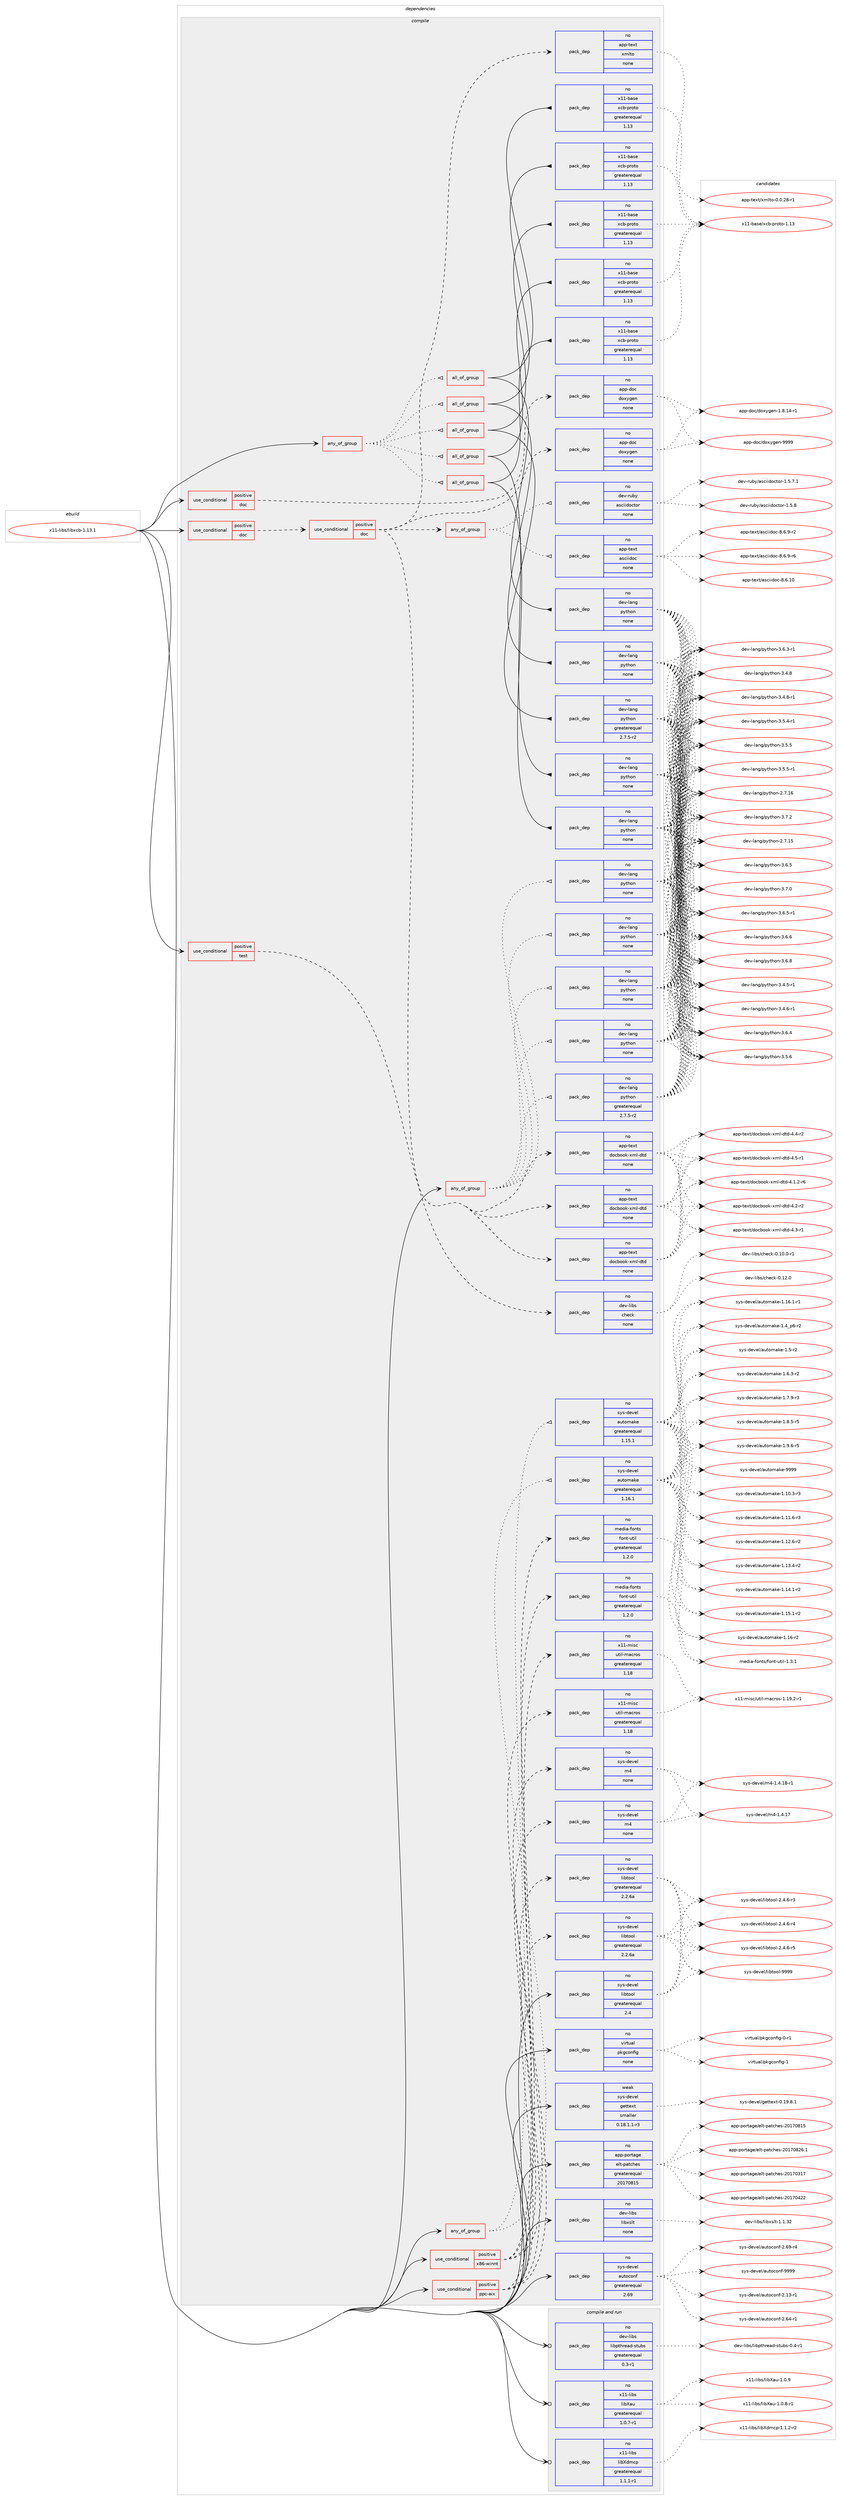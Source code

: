 digraph prolog {

# *************
# Graph options
# *************

newrank=true;
concentrate=true;
compound=true;
graph [rankdir=LR,fontname=Helvetica,fontsize=10,ranksep=1.5];#, ranksep=2.5, nodesep=0.2];
edge  [arrowhead=vee];
node  [fontname=Helvetica,fontsize=10];

# **********
# The ebuild
# **********

subgraph cluster_leftcol {
color=gray;
rank=same;
label=<<i>ebuild</i>>;
id [label="x11-libs/libxcb-1.13.1", color=red, width=4, href="../x11-libs/libxcb-1.13.1.svg"];
}

# ****************
# The dependencies
# ****************

subgraph cluster_midcol {
color=gray;
label=<<i>dependencies</i>>;
subgraph cluster_compile {
fillcolor="#eeeeee";
style=filled;
label=<<i>compile</i>>;
subgraph any28596 {
dependency1760712 [label=<<TABLE BORDER="0" CELLBORDER="1" CELLSPACING="0" CELLPADDING="4"><TR><TD CELLPADDING="10">any_of_group</TD></TR></TABLE>>, shape=none, color=red];subgraph all1006 {
dependency1760713 [label=<<TABLE BORDER="0" CELLBORDER="1" CELLSPACING="0" CELLPADDING="4"><TR><TD CELLPADDING="10">all_of_group</TD></TR></TABLE>>, shape=none, color=red];subgraph pack1264923 {
dependency1760714 [label=<<TABLE BORDER="0" CELLBORDER="1" CELLSPACING="0" CELLPADDING="4" WIDTH="220"><TR><TD ROWSPAN="6" CELLPADDING="30">pack_dep</TD></TR><TR><TD WIDTH="110">no</TD></TR><TR><TD>dev-lang</TD></TR><TR><TD>python</TD></TR><TR><TD>none</TD></TR><TR><TD></TD></TR></TABLE>>, shape=none, color=blue];
}
dependency1760713:e -> dependency1760714:w [weight=20,style="solid",arrowhead="inv"];
subgraph pack1264924 {
dependency1760715 [label=<<TABLE BORDER="0" CELLBORDER="1" CELLSPACING="0" CELLPADDING="4" WIDTH="220"><TR><TD ROWSPAN="6" CELLPADDING="30">pack_dep</TD></TR><TR><TD WIDTH="110">no</TD></TR><TR><TD>x11-base</TD></TR><TR><TD>xcb-proto</TD></TR><TR><TD>greaterequal</TD></TR><TR><TD>1.13</TD></TR></TABLE>>, shape=none, color=blue];
}
dependency1760713:e -> dependency1760715:w [weight=20,style="solid",arrowhead="inv"];
}
dependency1760712:e -> dependency1760713:w [weight=20,style="dotted",arrowhead="oinv"];
subgraph all1007 {
dependency1760716 [label=<<TABLE BORDER="0" CELLBORDER="1" CELLSPACING="0" CELLPADDING="4"><TR><TD CELLPADDING="10">all_of_group</TD></TR></TABLE>>, shape=none, color=red];subgraph pack1264925 {
dependency1760717 [label=<<TABLE BORDER="0" CELLBORDER="1" CELLSPACING="0" CELLPADDING="4" WIDTH="220"><TR><TD ROWSPAN="6" CELLPADDING="30">pack_dep</TD></TR><TR><TD WIDTH="110">no</TD></TR><TR><TD>dev-lang</TD></TR><TR><TD>python</TD></TR><TR><TD>none</TD></TR><TR><TD></TD></TR></TABLE>>, shape=none, color=blue];
}
dependency1760716:e -> dependency1760717:w [weight=20,style="solid",arrowhead="inv"];
subgraph pack1264926 {
dependency1760718 [label=<<TABLE BORDER="0" CELLBORDER="1" CELLSPACING="0" CELLPADDING="4" WIDTH="220"><TR><TD ROWSPAN="6" CELLPADDING="30">pack_dep</TD></TR><TR><TD WIDTH="110">no</TD></TR><TR><TD>x11-base</TD></TR><TR><TD>xcb-proto</TD></TR><TR><TD>greaterequal</TD></TR><TR><TD>1.13</TD></TR></TABLE>>, shape=none, color=blue];
}
dependency1760716:e -> dependency1760718:w [weight=20,style="solid",arrowhead="inv"];
}
dependency1760712:e -> dependency1760716:w [weight=20,style="dotted",arrowhead="oinv"];
subgraph all1008 {
dependency1760719 [label=<<TABLE BORDER="0" CELLBORDER="1" CELLSPACING="0" CELLPADDING="4"><TR><TD CELLPADDING="10">all_of_group</TD></TR></TABLE>>, shape=none, color=red];subgraph pack1264927 {
dependency1760720 [label=<<TABLE BORDER="0" CELLBORDER="1" CELLSPACING="0" CELLPADDING="4" WIDTH="220"><TR><TD ROWSPAN="6" CELLPADDING="30">pack_dep</TD></TR><TR><TD WIDTH="110">no</TD></TR><TR><TD>dev-lang</TD></TR><TR><TD>python</TD></TR><TR><TD>none</TD></TR><TR><TD></TD></TR></TABLE>>, shape=none, color=blue];
}
dependency1760719:e -> dependency1760720:w [weight=20,style="solid",arrowhead="inv"];
subgraph pack1264928 {
dependency1760721 [label=<<TABLE BORDER="0" CELLBORDER="1" CELLSPACING="0" CELLPADDING="4" WIDTH="220"><TR><TD ROWSPAN="6" CELLPADDING="30">pack_dep</TD></TR><TR><TD WIDTH="110">no</TD></TR><TR><TD>x11-base</TD></TR><TR><TD>xcb-proto</TD></TR><TR><TD>greaterequal</TD></TR><TR><TD>1.13</TD></TR></TABLE>>, shape=none, color=blue];
}
dependency1760719:e -> dependency1760721:w [weight=20,style="solid",arrowhead="inv"];
}
dependency1760712:e -> dependency1760719:w [weight=20,style="dotted",arrowhead="oinv"];
subgraph all1009 {
dependency1760722 [label=<<TABLE BORDER="0" CELLBORDER="1" CELLSPACING="0" CELLPADDING="4"><TR><TD CELLPADDING="10">all_of_group</TD></TR></TABLE>>, shape=none, color=red];subgraph pack1264929 {
dependency1760723 [label=<<TABLE BORDER="0" CELLBORDER="1" CELLSPACING="0" CELLPADDING="4" WIDTH="220"><TR><TD ROWSPAN="6" CELLPADDING="30">pack_dep</TD></TR><TR><TD WIDTH="110">no</TD></TR><TR><TD>dev-lang</TD></TR><TR><TD>python</TD></TR><TR><TD>none</TD></TR><TR><TD></TD></TR></TABLE>>, shape=none, color=blue];
}
dependency1760722:e -> dependency1760723:w [weight=20,style="solid",arrowhead="inv"];
subgraph pack1264930 {
dependency1760724 [label=<<TABLE BORDER="0" CELLBORDER="1" CELLSPACING="0" CELLPADDING="4" WIDTH="220"><TR><TD ROWSPAN="6" CELLPADDING="30">pack_dep</TD></TR><TR><TD WIDTH="110">no</TD></TR><TR><TD>x11-base</TD></TR><TR><TD>xcb-proto</TD></TR><TR><TD>greaterequal</TD></TR><TR><TD>1.13</TD></TR></TABLE>>, shape=none, color=blue];
}
dependency1760722:e -> dependency1760724:w [weight=20,style="solid",arrowhead="inv"];
}
dependency1760712:e -> dependency1760722:w [weight=20,style="dotted",arrowhead="oinv"];
subgraph all1010 {
dependency1760725 [label=<<TABLE BORDER="0" CELLBORDER="1" CELLSPACING="0" CELLPADDING="4"><TR><TD CELLPADDING="10">all_of_group</TD></TR></TABLE>>, shape=none, color=red];subgraph pack1264931 {
dependency1760726 [label=<<TABLE BORDER="0" CELLBORDER="1" CELLSPACING="0" CELLPADDING="4" WIDTH="220"><TR><TD ROWSPAN="6" CELLPADDING="30">pack_dep</TD></TR><TR><TD WIDTH="110">no</TD></TR><TR><TD>dev-lang</TD></TR><TR><TD>python</TD></TR><TR><TD>greaterequal</TD></TR><TR><TD>2.7.5-r2</TD></TR></TABLE>>, shape=none, color=blue];
}
dependency1760725:e -> dependency1760726:w [weight=20,style="solid",arrowhead="inv"];
subgraph pack1264932 {
dependency1760727 [label=<<TABLE BORDER="0" CELLBORDER="1" CELLSPACING="0" CELLPADDING="4" WIDTH="220"><TR><TD ROWSPAN="6" CELLPADDING="30">pack_dep</TD></TR><TR><TD WIDTH="110">no</TD></TR><TR><TD>x11-base</TD></TR><TR><TD>xcb-proto</TD></TR><TR><TD>greaterequal</TD></TR><TR><TD>1.13</TD></TR></TABLE>>, shape=none, color=blue];
}
dependency1760725:e -> dependency1760727:w [weight=20,style="solid",arrowhead="inv"];
}
dependency1760712:e -> dependency1760725:w [weight=20,style="dotted",arrowhead="oinv"];
}
id:e -> dependency1760712:w [weight=20,style="solid",arrowhead="vee"];
subgraph any28597 {
dependency1760728 [label=<<TABLE BORDER="0" CELLBORDER="1" CELLSPACING="0" CELLPADDING="4"><TR><TD CELLPADDING="10">any_of_group</TD></TR></TABLE>>, shape=none, color=red];subgraph pack1264933 {
dependency1760729 [label=<<TABLE BORDER="0" CELLBORDER="1" CELLSPACING="0" CELLPADDING="4" WIDTH="220"><TR><TD ROWSPAN="6" CELLPADDING="30">pack_dep</TD></TR><TR><TD WIDTH="110">no</TD></TR><TR><TD>dev-lang</TD></TR><TR><TD>python</TD></TR><TR><TD>none</TD></TR><TR><TD></TD></TR></TABLE>>, shape=none, color=blue];
}
dependency1760728:e -> dependency1760729:w [weight=20,style="dotted",arrowhead="oinv"];
subgraph pack1264934 {
dependency1760730 [label=<<TABLE BORDER="0" CELLBORDER="1" CELLSPACING="0" CELLPADDING="4" WIDTH="220"><TR><TD ROWSPAN="6" CELLPADDING="30">pack_dep</TD></TR><TR><TD WIDTH="110">no</TD></TR><TR><TD>dev-lang</TD></TR><TR><TD>python</TD></TR><TR><TD>none</TD></TR><TR><TD></TD></TR></TABLE>>, shape=none, color=blue];
}
dependency1760728:e -> dependency1760730:w [weight=20,style="dotted",arrowhead="oinv"];
subgraph pack1264935 {
dependency1760731 [label=<<TABLE BORDER="0" CELLBORDER="1" CELLSPACING="0" CELLPADDING="4" WIDTH="220"><TR><TD ROWSPAN="6" CELLPADDING="30">pack_dep</TD></TR><TR><TD WIDTH="110">no</TD></TR><TR><TD>dev-lang</TD></TR><TR><TD>python</TD></TR><TR><TD>none</TD></TR><TR><TD></TD></TR></TABLE>>, shape=none, color=blue];
}
dependency1760728:e -> dependency1760731:w [weight=20,style="dotted",arrowhead="oinv"];
subgraph pack1264936 {
dependency1760732 [label=<<TABLE BORDER="0" CELLBORDER="1" CELLSPACING="0" CELLPADDING="4" WIDTH="220"><TR><TD ROWSPAN="6" CELLPADDING="30">pack_dep</TD></TR><TR><TD WIDTH="110">no</TD></TR><TR><TD>dev-lang</TD></TR><TR><TD>python</TD></TR><TR><TD>none</TD></TR><TR><TD></TD></TR></TABLE>>, shape=none, color=blue];
}
dependency1760728:e -> dependency1760732:w [weight=20,style="dotted",arrowhead="oinv"];
subgraph pack1264937 {
dependency1760733 [label=<<TABLE BORDER="0" CELLBORDER="1" CELLSPACING="0" CELLPADDING="4" WIDTH="220"><TR><TD ROWSPAN="6" CELLPADDING="30">pack_dep</TD></TR><TR><TD WIDTH="110">no</TD></TR><TR><TD>dev-lang</TD></TR><TR><TD>python</TD></TR><TR><TD>greaterequal</TD></TR><TR><TD>2.7.5-r2</TD></TR></TABLE>>, shape=none, color=blue];
}
dependency1760728:e -> dependency1760733:w [weight=20,style="dotted",arrowhead="oinv"];
}
id:e -> dependency1760728:w [weight=20,style="solid",arrowhead="vee"];
subgraph any28598 {
dependency1760734 [label=<<TABLE BORDER="0" CELLBORDER="1" CELLSPACING="0" CELLPADDING="4"><TR><TD CELLPADDING="10">any_of_group</TD></TR></TABLE>>, shape=none, color=red];subgraph pack1264938 {
dependency1760735 [label=<<TABLE BORDER="0" CELLBORDER="1" CELLSPACING="0" CELLPADDING="4" WIDTH="220"><TR><TD ROWSPAN="6" CELLPADDING="30">pack_dep</TD></TR><TR><TD WIDTH="110">no</TD></TR><TR><TD>sys-devel</TD></TR><TR><TD>automake</TD></TR><TR><TD>greaterequal</TD></TR><TR><TD>1.16.1</TD></TR></TABLE>>, shape=none, color=blue];
}
dependency1760734:e -> dependency1760735:w [weight=20,style="dotted",arrowhead="oinv"];
subgraph pack1264939 {
dependency1760736 [label=<<TABLE BORDER="0" CELLBORDER="1" CELLSPACING="0" CELLPADDING="4" WIDTH="220"><TR><TD ROWSPAN="6" CELLPADDING="30">pack_dep</TD></TR><TR><TD WIDTH="110">no</TD></TR><TR><TD>sys-devel</TD></TR><TR><TD>automake</TD></TR><TR><TD>greaterequal</TD></TR><TR><TD>1.15.1</TD></TR></TABLE>>, shape=none, color=blue];
}
dependency1760734:e -> dependency1760736:w [weight=20,style="dotted",arrowhead="oinv"];
}
id:e -> dependency1760734:w [weight=20,style="solid",arrowhead="vee"];
subgraph cond466190 {
dependency1760737 [label=<<TABLE BORDER="0" CELLBORDER="1" CELLSPACING="0" CELLPADDING="4"><TR><TD ROWSPAN="3" CELLPADDING="10">use_conditional</TD></TR><TR><TD>positive</TD></TR><TR><TD>doc</TD></TR></TABLE>>, shape=none, color=red];
subgraph cond466191 {
dependency1760738 [label=<<TABLE BORDER="0" CELLBORDER="1" CELLSPACING="0" CELLPADDING="4"><TR><TD ROWSPAN="3" CELLPADDING="10">use_conditional</TD></TR><TR><TD>positive</TD></TR><TR><TD>doc</TD></TR></TABLE>>, shape=none, color=red];
subgraph any28599 {
dependency1760739 [label=<<TABLE BORDER="0" CELLBORDER="1" CELLSPACING="0" CELLPADDING="4"><TR><TD CELLPADDING="10">any_of_group</TD></TR></TABLE>>, shape=none, color=red];subgraph pack1264940 {
dependency1760740 [label=<<TABLE BORDER="0" CELLBORDER="1" CELLSPACING="0" CELLPADDING="4" WIDTH="220"><TR><TD ROWSPAN="6" CELLPADDING="30">pack_dep</TD></TR><TR><TD WIDTH="110">no</TD></TR><TR><TD>app-text</TD></TR><TR><TD>asciidoc</TD></TR><TR><TD>none</TD></TR><TR><TD></TD></TR></TABLE>>, shape=none, color=blue];
}
dependency1760739:e -> dependency1760740:w [weight=20,style="dotted",arrowhead="oinv"];
subgraph pack1264941 {
dependency1760741 [label=<<TABLE BORDER="0" CELLBORDER="1" CELLSPACING="0" CELLPADDING="4" WIDTH="220"><TR><TD ROWSPAN="6" CELLPADDING="30">pack_dep</TD></TR><TR><TD WIDTH="110">no</TD></TR><TR><TD>dev-ruby</TD></TR><TR><TD>asciidoctor</TD></TR><TR><TD>none</TD></TR><TR><TD></TD></TR></TABLE>>, shape=none, color=blue];
}
dependency1760739:e -> dependency1760741:w [weight=20,style="dotted",arrowhead="oinv"];
}
dependency1760738:e -> dependency1760739:w [weight=20,style="dashed",arrowhead="vee"];
subgraph pack1264942 {
dependency1760742 [label=<<TABLE BORDER="0" CELLBORDER="1" CELLSPACING="0" CELLPADDING="4" WIDTH="220"><TR><TD ROWSPAN="6" CELLPADDING="30">pack_dep</TD></TR><TR><TD WIDTH="110">no</TD></TR><TR><TD>app-text</TD></TR><TR><TD>xmlto</TD></TR><TR><TD>none</TD></TR><TR><TD></TD></TR></TABLE>>, shape=none, color=blue];
}
dependency1760738:e -> dependency1760742:w [weight=20,style="dashed",arrowhead="vee"];
subgraph pack1264943 {
dependency1760743 [label=<<TABLE BORDER="0" CELLBORDER="1" CELLSPACING="0" CELLPADDING="4" WIDTH="220"><TR><TD ROWSPAN="6" CELLPADDING="30">pack_dep</TD></TR><TR><TD WIDTH="110">no</TD></TR><TR><TD>app-doc</TD></TR><TR><TD>doxygen</TD></TR><TR><TD>none</TD></TR><TR><TD></TD></TR></TABLE>>, shape=none, color=blue];
}
dependency1760738:e -> dependency1760743:w [weight=20,style="dashed",arrowhead="vee"];
subgraph pack1264944 {
dependency1760744 [label=<<TABLE BORDER="0" CELLBORDER="1" CELLSPACING="0" CELLPADDING="4" WIDTH="220"><TR><TD ROWSPAN="6" CELLPADDING="30">pack_dep</TD></TR><TR><TD WIDTH="110">no</TD></TR><TR><TD>app-text</TD></TR><TR><TD>docbook-xml-dtd</TD></TR><TR><TD>none</TD></TR><TR><TD></TD></TR></TABLE>>, shape=none, color=blue];
}
dependency1760738:e -> dependency1760744:w [weight=20,style="dashed",arrowhead="vee"];
subgraph pack1264945 {
dependency1760745 [label=<<TABLE BORDER="0" CELLBORDER="1" CELLSPACING="0" CELLPADDING="4" WIDTH="220"><TR><TD ROWSPAN="6" CELLPADDING="30">pack_dep</TD></TR><TR><TD WIDTH="110">no</TD></TR><TR><TD>app-text</TD></TR><TR><TD>docbook-xml-dtd</TD></TR><TR><TD>none</TD></TR><TR><TD></TD></TR></TABLE>>, shape=none, color=blue];
}
dependency1760738:e -> dependency1760745:w [weight=20,style="dashed",arrowhead="vee"];
subgraph pack1264946 {
dependency1760746 [label=<<TABLE BORDER="0" CELLBORDER="1" CELLSPACING="0" CELLPADDING="4" WIDTH="220"><TR><TD ROWSPAN="6" CELLPADDING="30">pack_dep</TD></TR><TR><TD WIDTH="110">no</TD></TR><TR><TD>app-text</TD></TR><TR><TD>docbook-xml-dtd</TD></TR><TR><TD>none</TD></TR><TR><TD></TD></TR></TABLE>>, shape=none, color=blue];
}
dependency1760738:e -> dependency1760746:w [weight=20,style="dashed",arrowhead="vee"];
}
dependency1760737:e -> dependency1760738:w [weight=20,style="dashed",arrowhead="vee"];
}
id:e -> dependency1760737:w [weight=20,style="solid",arrowhead="vee"];
subgraph cond466192 {
dependency1760747 [label=<<TABLE BORDER="0" CELLBORDER="1" CELLSPACING="0" CELLPADDING="4"><TR><TD ROWSPAN="3" CELLPADDING="10">use_conditional</TD></TR><TR><TD>positive</TD></TR><TR><TD>doc</TD></TR></TABLE>>, shape=none, color=red];
subgraph pack1264947 {
dependency1760748 [label=<<TABLE BORDER="0" CELLBORDER="1" CELLSPACING="0" CELLPADDING="4" WIDTH="220"><TR><TD ROWSPAN="6" CELLPADDING="30">pack_dep</TD></TR><TR><TD WIDTH="110">no</TD></TR><TR><TD>app-doc</TD></TR><TR><TD>doxygen</TD></TR><TR><TD>none</TD></TR><TR><TD></TD></TR></TABLE>>, shape=none, color=blue];
}
dependency1760747:e -> dependency1760748:w [weight=20,style="dashed",arrowhead="vee"];
}
id:e -> dependency1760747:w [weight=20,style="solid",arrowhead="vee"];
subgraph cond466193 {
dependency1760749 [label=<<TABLE BORDER="0" CELLBORDER="1" CELLSPACING="0" CELLPADDING="4"><TR><TD ROWSPAN="3" CELLPADDING="10">use_conditional</TD></TR><TR><TD>positive</TD></TR><TR><TD>ppc-aix</TD></TR></TABLE>>, shape=none, color=red];
subgraph pack1264948 {
dependency1760750 [label=<<TABLE BORDER="0" CELLBORDER="1" CELLSPACING="0" CELLPADDING="4" WIDTH="220"><TR><TD ROWSPAN="6" CELLPADDING="30">pack_dep</TD></TR><TR><TD WIDTH="110">no</TD></TR><TR><TD>sys-devel</TD></TR><TR><TD>libtool</TD></TR><TR><TD>greaterequal</TD></TR><TR><TD>2.2.6a</TD></TR></TABLE>>, shape=none, color=blue];
}
dependency1760749:e -> dependency1760750:w [weight=20,style="dashed",arrowhead="vee"];
subgraph pack1264949 {
dependency1760751 [label=<<TABLE BORDER="0" CELLBORDER="1" CELLSPACING="0" CELLPADDING="4" WIDTH="220"><TR><TD ROWSPAN="6" CELLPADDING="30">pack_dep</TD></TR><TR><TD WIDTH="110">no</TD></TR><TR><TD>sys-devel</TD></TR><TR><TD>m4</TD></TR><TR><TD>none</TD></TR><TR><TD></TD></TR></TABLE>>, shape=none, color=blue];
}
dependency1760749:e -> dependency1760751:w [weight=20,style="dashed",arrowhead="vee"];
subgraph pack1264950 {
dependency1760752 [label=<<TABLE BORDER="0" CELLBORDER="1" CELLSPACING="0" CELLPADDING="4" WIDTH="220"><TR><TD ROWSPAN="6" CELLPADDING="30">pack_dep</TD></TR><TR><TD WIDTH="110">no</TD></TR><TR><TD>x11-misc</TD></TR><TR><TD>util-macros</TD></TR><TR><TD>greaterequal</TD></TR><TR><TD>1.18</TD></TR></TABLE>>, shape=none, color=blue];
}
dependency1760749:e -> dependency1760752:w [weight=20,style="dashed",arrowhead="vee"];
subgraph pack1264951 {
dependency1760753 [label=<<TABLE BORDER="0" CELLBORDER="1" CELLSPACING="0" CELLPADDING="4" WIDTH="220"><TR><TD ROWSPAN="6" CELLPADDING="30">pack_dep</TD></TR><TR><TD WIDTH="110">no</TD></TR><TR><TD>media-fonts</TD></TR><TR><TD>font-util</TD></TR><TR><TD>greaterequal</TD></TR><TR><TD>1.2.0</TD></TR></TABLE>>, shape=none, color=blue];
}
dependency1760749:e -> dependency1760753:w [weight=20,style="dashed",arrowhead="vee"];
}
id:e -> dependency1760749:w [weight=20,style="solid",arrowhead="vee"];
subgraph cond466194 {
dependency1760754 [label=<<TABLE BORDER="0" CELLBORDER="1" CELLSPACING="0" CELLPADDING="4"><TR><TD ROWSPAN="3" CELLPADDING="10">use_conditional</TD></TR><TR><TD>positive</TD></TR><TR><TD>test</TD></TR></TABLE>>, shape=none, color=red];
subgraph pack1264952 {
dependency1760755 [label=<<TABLE BORDER="0" CELLBORDER="1" CELLSPACING="0" CELLPADDING="4" WIDTH="220"><TR><TD ROWSPAN="6" CELLPADDING="30">pack_dep</TD></TR><TR><TD WIDTH="110">no</TD></TR><TR><TD>dev-libs</TD></TR><TR><TD>check</TD></TR><TR><TD>none</TD></TR><TR><TD></TD></TR></TABLE>>, shape=none, color=blue];
}
dependency1760754:e -> dependency1760755:w [weight=20,style="dashed",arrowhead="vee"];
}
id:e -> dependency1760754:w [weight=20,style="solid",arrowhead="vee"];
subgraph cond466195 {
dependency1760756 [label=<<TABLE BORDER="0" CELLBORDER="1" CELLSPACING="0" CELLPADDING="4"><TR><TD ROWSPAN="3" CELLPADDING="10">use_conditional</TD></TR><TR><TD>positive</TD></TR><TR><TD>x86-winnt</TD></TR></TABLE>>, shape=none, color=red];
subgraph pack1264953 {
dependency1760757 [label=<<TABLE BORDER="0" CELLBORDER="1" CELLSPACING="0" CELLPADDING="4" WIDTH="220"><TR><TD ROWSPAN="6" CELLPADDING="30">pack_dep</TD></TR><TR><TD WIDTH="110">no</TD></TR><TR><TD>sys-devel</TD></TR><TR><TD>libtool</TD></TR><TR><TD>greaterequal</TD></TR><TR><TD>2.2.6a</TD></TR></TABLE>>, shape=none, color=blue];
}
dependency1760756:e -> dependency1760757:w [weight=20,style="dashed",arrowhead="vee"];
subgraph pack1264954 {
dependency1760758 [label=<<TABLE BORDER="0" CELLBORDER="1" CELLSPACING="0" CELLPADDING="4" WIDTH="220"><TR><TD ROWSPAN="6" CELLPADDING="30">pack_dep</TD></TR><TR><TD WIDTH="110">no</TD></TR><TR><TD>sys-devel</TD></TR><TR><TD>m4</TD></TR><TR><TD>none</TD></TR><TR><TD></TD></TR></TABLE>>, shape=none, color=blue];
}
dependency1760756:e -> dependency1760758:w [weight=20,style="dashed",arrowhead="vee"];
subgraph pack1264955 {
dependency1760759 [label=<<TABLE BORDER="0" CELLBORDER="1" CELLSPACING="0" CELLPADDING="4" WIDTH="220"><TR><TD ROWSPAN="6" CELLPADDING="30">pack_dep</TD></TR><TR><TD WIDTH="110">no</TD></TR><TR><TD>x11-misc</TD></TR><TR><TD>util-macros</TD></TR><TR><TD>greaterequal</TD></TR><TR><TD>1.18</TD></TR></TABLE>>, shape=none, color=blue];
}
dependency1760756:e -> dependency1760759:w [weight=20,style="dashed",arrowhead="vee"];
subgraph pack1264956 {
dependency1760760 [label=<<TABLE BORDER="0" CELLBORDER="1" CELLSPACING="0" CELLPADDING="4" WIDTH="220"><TR><TD ROWSPAN="6" CELLPADDING="30">pack_dep</TD></TR><TR><TD WIDTH="110">no</TD></TR><TR><TD>media-fonts</TD></TR><TR><TD>font-util</TD></TR><TR><TD>greaterequal</TD></TR><TR><TD>1.2.0</TD></TR></TABLE>>, shape=none, color=blue];
}
dependency1760756:e -> dependency1760760:w [weight=20,style="dashed",arrowhead="vee"];
}
id:e -> dependency1760756:w [weight=20,style="solid",arrowhead="vee"];
subgraph pack1264957 {
dependency1760761 [label=<<TABLE BORDER="0" CELLBORDER="1" CELLSPACING="0" CELLPADDING="4" WIDTH="220"><TR><TD ROWSPAN="6" CELLPADDING="30">pack_dep</TD></TR><TR><TD WIDTH="110">no</TD></TR><TR><TD>app-portage</TD></TR><TR><TD>elt-patches</TD></TR><TR><TD>greaterequal</TD></TR><TR><TD>20170815</TD></TR></TABLE>>, shape=none, color=blue];
}
id:e -> dependency1760761:w [weight=20,style="solid",arrowhead="vee"];
subgraph pack1264958 {
dependency1760762 [label=<<TABLE BORDER="0" CELLBORDER="1" CELLSPACING="0" CELLPADDING="4" WIDTH="220"><TR><TD ROWSPAN="6" CELLPADDING="30">pack_dep</TD></TR><TR><TD WIDTH="110">no</TD></TR><TR><TD>dev-libs</TD></TR><TR><TD>libxslt</TD></TR><TR><TD>none</TD></TR><TR><TD></TD></TR></TABLE>>, shape=none, color=blue];
}
id:e -> dependency1760762:w [weight=20,style="solid",arrowhead="vee"];
subgraph pack1264959 {
dependency1760763 [label=<<TABLE BORDER="0" CELLBORDER="1" CELLSPACING="0" CELLPADDING="4" WIDTH="220"><TR><TD ROWSPAN="6" CELLPADDING="30">pack_dep</TD></TR><TR><TD WIDTH="110">no</TD></TR><TR><TD>sys-devel</TD></TR><TR><TD>autoconf</TD></TR><TR><TD>greaterequal</TD></TR><TR><TD>2.69</TD></TR></TABLE>>, shape=none, color=blue];
}
id:e -> dependency1760763:w [weight=20,style="solid",arrowhead="vee"];
subgraph pack1264960 {
dependency1760764 [label=<<TABLE BORDER="0" CELLBORDER="1" CELLSPACING="0" CELLPADDING="4" WIDTH="220"><TR><TD ROWSPAN="6" CELLPADDING="30">pack_dep</TD></TR><TR><TD WIDTH="110">no</TD></TR><TR><TD>sys-devel</TD></TR><TR><TD>libtool</TD></TR><TR><TD>greaterequal</TD></TR><TR><TD>2.4</TD></TR></TABLE>>, shape=none, color=blue];
}
id:e -> dependency1760764:w [weight=20,style="solid",arrowhead="vee"];
subgraph pack1264961 {
dependency1760765 [label=<<TABLE BORDER="0" CELLBORDER="1" CELLSPACING="0" CELLPADDING="4" WIDTH="220"><TR><TD ROWSPAN="6" CELLPADDING="30">pack_dep</TD></TR><TR><TD WIDTH="110">no</TD></TR><TR><TD>virtual</TD></TR><TR><TD>pkgconfig</TD></TR><TR><TD>none</TD></TR><TR><TD></TD></TR></TABLE>>, shape=none, color=blue];
}
id:e -> dependency1760765:w [weight=20,style="solid",arrowhead="vee"];
subgraph pack1264962 {
dependency1760766 [label=<<TABLE BORDER="0" CELLBORDER="1" CELLSPACING="0" CELLPADDING="4" WIDTH="220"><TR><TD ROWSPAN="6" CELLPADDING="30">pack_dep</TD></TR><TR><TD WIDTH="110">weak</TD></TR><TR><TD>sys-devel</TD></TR><TR><TD>gettext</TD></TR><TR><TD>smaller</TD></TR><TR><TD>0.18.1.1-r3</TD></TR></TABLE>>, shape=none, color=blue];
}
id:e -> dependency1760766:w [weight=20,style="solid",arrowhead="vee"];
}
subgraph cluster_compileandrun {
fillcolor="#eeeeee";
style=filled;
label=<<i>compile and run</i>>;
subgraph pack1264963 {
dependency1760767 [label=<<TABLE BORDER="0" CELLBORDER="1" CELLSPACING="0" CELLPADDING="4" WIDTH="220"><TR><TD ROWSPAN="6" CELLPADDING="30">pack_dep</TD></TR><TR><TD WIDTH="110">no</TD></TR><TR><TD>dev-libs</TD></TR><TR><TD>libpthread-stubs</TD></TR><TR><TD>greaterequal</TD></TR><TR><TD>0.3-r1</TD></TR></TABLE>>, shape=none, color=blue];
}
id:e -> dependency1760767:w [weight=20,style="solid",arrowhead="odotvee"];
subgraph pack1264964 {
dependency1760768 [label=<<TABLE BORDER="0" CELLBORDER="1" CELLSPACING="0" CELLPADDING="4" WIDTH="220"><TR><TD ROWSPAN="6" CELLPADDING="30">pack_dep</TD></TR><TR><TD WIDTH="110">no</TD></TR><TR><TD>x11-libs</TD></TR><TR><TD>libXau</TD></TR><TR><TD>greaterequal</TD></TR><TR><TD>1.0.7-r1</TD></TR></TABLE>>, shape=none, color=blue];
}
id:e -> dependency1760768:w [weight=20,style="solid",arrowhead="odotvee"];
subgraph pack1264965 {
dependency1760769 [label=<<TABLE BORDER="0" CELLBORDER="1" CELLSPACING="0" CELLPADDING="4" WIDTH="220"><TR><TD ROWSPAN="6" CELLPADDING="30">pack_dep</TD></TR><TR><TD WIDTH="110">no</TD></TR><TR><TD>x11-libs</TD></TR><TR><TD>libXdmcp</TD></TR><TR><TD>greaterequal</TD></TR><TR><TD>1.1.1-r1</TD></TR></TABLE>>, shape=none, color=blue];
}
id:e -> dependency1760769:w [weight=20,style="solid",arrowhead="odotvee"];
}
subgraph cluster_run {
fillcolor="#eeeeee";
style=filled;
label=<<i>run</i>>;
}
}

# **************
# The candidates
# **************

subgraph cluster_choices {
rank=same;
color=gray;
label=<<i>candidates</i>>;

subgraph choice1264923 {
color=black;
nodesep=1;
choice10010111845108971101034711212111610411111045504655464953 [label="dev-lang/python-2.7.15", color=red, width=4,href="../dev-lang/python-2.7.15.svg"];
choice10010111845108971101034711212111610411111045504655464954 [label="dev-lang/python-2.7.16", color=red, width=4,href="../dev-lang/python-2.7.16.svg"];
choice1001011184510897110103471121211161041111104551465246534511449 [label="dev-lang/python-3.4.5-r1", color=red, width=4,href="../dev-lang/python-3.4.5-r1.svg"];
choice1001011184510897110103471121211161041111104551465246544511449 [label="dev-lang/python-3.4.6-r1", color=red, width=4,href="../dev-lang/python-3.4.6-r1.svg"];
choice100101118451089711010347112121116104111110455146524656 [label="dev-lang/python-3.4.8", color=red, width=4,href="../dev-lang/python-3.4.8.svg"];
choice1001011184510897110103471121211161041111104551465246564511449 [label="dev-lang/python-3.4.8-r1", color=red, width=4,href="../dev-lang/python-3.4.8-r1.svg"];
choice1001011184510897110103471121211161041111104551465346524511449 [label="dev-lang/python-3.5.4-r1", color=red, width=4,href="../dev-lang/python-3.5.4-r1.svg"];
choice100101118451089711010347112121116104111110455146534653 [label="dev-lang/python-3.5.5", color=red, width=4,href="../dev-lang/python-3.5.5.svg"];
choice1001011184510897110103471121211161041111104551465346534511449 [label="dev-lang/python-3.5.5-r1", color=red, width=4,href="../dev-lang/python-3.5.5-r1.svg"];
choice100101118451089711010347112121116104111110455146534654 [label="dev-lang/python-3.5.6", color=red, width=4,href="../dev-lang/python-3.5.6.svg"];
choice1001011184510897110103471121211161041111104551465446514511449 [label="dev-lang/python-3.6.3-r1", color=red, width=4,href="../dev-lang/python-3.6.3-r1.svg"];
choice100101118451089711010347112121116104111110455146544652 [label="dev-lang/python-3.6.4", color=red, width=4,href="../dev-lang/python-3.6.4.svg"];
choice100101118451089711010347112121116104111110455146544653 [label="dev-lang/python-3.6.5", color=red, width=4,href="../dev-lang/python-3.6.5.svg"];
choice1001011184510897110103471121211161041111104551465446534511449 [label="dev-lang/python-3.6.5-r1", color=red, width=4,href="../dev-lang/python-3.6.5-r1.svg"];
choice100101118451089711010347112121116104111110455146544654 [label="dev-lang/python-3.6.6", color=red, width=4,href="../dev-lang/python-3.6.6.svg"];
choice100101118451089711010347112121116104111110455146544656 [label="dev-lang/python-3.6.8", color=red, width=4,href="../dev-lang/python-3.6.8.svg"];
choice100101118451089711010347112121116104111110455146554648 [label="dev-lang/python-3.7.0", color=red, width=4,href="../dev-lang/python-3.7.0.svg"];
choice100101118451089711010347112121116104111110455146554650 [label="dev-lang/python-3.7.2", color=red, width=4,href="../dev-lang/python-3.7.2.svg"];
dependency1760714:e -> choice10010111845108971101034711212111610411111045504655464953:w [style=dotted,weight="100"];
dependency1760714:e -> choice10010111845108971101034711212111610411111045504655464954:w [style=dotted,weight="100"];
dependency1760714:e -> choice1001011184510897110103471121211161041111104551465246534511449:w [style=dotted,weight="100"];
dependency1760714:e -> choice1001011184510897110103471121211161041111104551465246544511449:w [style=dotted,weight="100"];
dependency1760714:e -> choice100101118451089711010347112121116104111110455146524656:w [style=dotted,weight="100"];
dependency1760714:e -> choice1001011184510897110103471121211161041111104551465246564511449:w [style=dotted,weight="100"];
dependency1760714:e -> choice1001011184510897110103471121211161041111104551465346524511449:w [style=dotted,weight="100"];
dependency1760714:e -> choice100101118451089711010347112121116104111110455146534653:w [style=dotted,weight="100"];
dependency1760714:e -> choice1001011184510897110103471121211161041111104551465346534511449:w [style=dotted,weight="100"];
dependency1760714:e -> choice100101118451089711010347112121116104111110455146534654:w [style=dotted,weight="100"];
dependency1760714:e -> choice1001011184510897110103471121211161041111104551465446514511449:w [style=dotted,weight="100"];
dependency1760714:e -> choice100101118451089711010347112121116104111110455146544652:w [style=dotted,weight="100"];
dependency1760714:e -> choice100101118451089711010347112121116104111110455146544653:w [style=dotted,weight="100"];
dependency1760714:e -> choice1001011184510897110103471121211161041111104551465446534511449:w [style=dotted,weight="100"];
dependency1760714:e -> choice100101118451089711010347112121116104111110455146544654:w [style=dotted,weight="100"];
dependency1760714:e -> choice100101118451089711010347112121116104111110455146544656:w [style=dotted,weight="100"];
dependency1760714:e -> choice100101118451089711010347112121116104111110455146554648:w [style=dotted,weight="100"];
dependency1760714:e -> choice100101118451089711010347112121116104111110455146554650:w [style=dotted,weight="100"];
}
subgraph choice1264924 {
color=black;
nodesep=1;
choice1204949459897115101471209998451121141111161114549464951 [label="x11-base/xcb-proto-1.13", color=red, width=4,href="../x11-base/xcb-proto-1.13.svg"];
dependency1760715:e -> choice1204949459897115101471209998451121141111161114549464951:w [style=dotted,weight="100"];
}
subgraph choice1264925 {
color=black;
nodesep=1;
choice10010111845108971101034711212111610411111045504655464953 [label="dev-lang/python-2.7.15", color=red, width=4,href="../dev-lang/python-2.7.15.svg"];
choice10010111845108971101034711212111610411111045504655464954 [label="dev-lang/python-2.7.16", color=red, width=4,href="../dev-lang/python-2.7.16.svg"];
choice1001011184510897110103471121211161041111104551465246534511449 [label="dev-lang/python-3.4.5-r1", color=red, width=4,href="../dev-lang/python-3.4.5-r1.svg"];
choice1001011184510897110103471121211161041111104551465246544511449 [label="dev-lang/python-3.4.6-r1", color=red, width=4,href="../dev-lang/python-3.4.6-r1.svg"];
choice100101118451089711010347112121116104111110455146524656 [label="dev-lang/python-3.4.8", color=red, width=4,href="../dev-lang/python-3.4.8.svg"];
choice1001011184510897110103471121211161041111104551465246564511449 [label="dev-lang/python-3.4.8-r1", color=red, width=4,href="../dev-lang/python-3.4.8-r1.svg"];
choice1001011184510897110103471121211161041111104551465346524511449 [label="dev-lang/python-3.5.4-r1", color=red, width=4,href="../dev-lang/python-3.5.4-r1.svg"];
choice100101118451089711010347112121116104111110455146534653 [label="dev-lang/python-3.5.5", color=red, width=4,href="../dev-lang/python-3.5.5.svg"];
choice1001011184510897110103471121211161041111104551465346534511449 [label="dev-lang/python-3.5.5-r1", color=red, width=4,href="../dev-lang/python-3.5.5-r1.svg"];
choice100101118451089711010347112121116104111110455146534654 [label="dev-lang/python-3.5.6", color=red, width=4,href="../dev-lang/python-3.5.6.svg"];
choice1001011184510897110103471121211161041111104551465446514511449 [label="dev-lang/python-3.6.3-r1", color=red, width=4,href="../dev-lang/python-3.6.3-r1.svg"];
choice100101118451089711010347112121116104111110455146544652 [label="dev-lang/python-3.6.4", color=red, width=4,href="../dev-lang/python-3.6.4.svg"];
choice100101118451089711010347112121116104111110455146544653 [label="dev-lang/python-3.6.5", color=red, width=4,href="../dev-lang/python-3.6.5.svg"];
choice1001011184510897110103471121211161041111104551465446534511449 [label="dev-lang/python-3.6.5-r1", color=red, width=4,href="../dev-lang/python-3.6.5-r1.svg"];
choice100101118451089711010347112121116104111110455146544654 [label="dev-lang/python-3.6.6", color=red, width=4,href="../dev-lang/python-3.6.6.svg"];
choice100101118451089711010347112121116104111110455146544656 [label="dev-lang/python-3.6.8", color=red, width=4,href="../dev-lang/python-3.6.8.svg"];
choice100101118451089711010347112121116104111110455146554648 [label="dev-lang/python-3.7.0", color=red, width=4,href="../dev-lang/python-3.7.0.svg"];
choice100101118451089711010347112121116104111110455146554650 [label="dev-lang/python-3.7.2", color=red, width=4,href="../dev-lang/python-3.7.2.svg"];
dependency1760717:e -> choice10010111845108971101034711212111610411111045504655464953:w [style=dotted,weight="100"];
dependency1760717:e -> choice10010111845108971101034711212111610411111045504655464954:w [style=dotted,weight="100"];
dependency1760717:e -> choice1001011184510897110103471121211161041111104551465246534511449:w [style=dotted,weight="100"];
dependency1760717:e -> choice1001011184510897110103471121211161041111104551465246544511449:w [style=dotted,weight="100"];
dependency1760717:e -> choice100101118451089711010347112121116104111110455146524656:w [style=dotted,weight="100"];
dependency1760717:e -> choice1001011184510897110103471121211161041111104551465246564511449:w [style=dotted,weight="100"];
dependency1760717:e -> choice1001011184510897110103471121211161041111104551465346524511449:w [style=dotted,weight="100"];
dependency1760717:e -> choice100101118451089711010347112121116104111110455146534653:w [style=dotted,weight="100"];
dependency1760717:e -> choice1001011184510897110103471121211161041111104551465346534511449:w [style=dotted,weight="100"];
dependency1760717:e -> choice100101118451089711010347112121116104111110455146534654:w [style=dotted,weight="100"];
dependency1760717:e -> choice1001011184510897110103471121211161041111104551465446514511449:w [style=dotted,weight="100"];
dependency1760717:e -> choice100101118451089711010347112121116104111110455146544652:w [style=dotted,weight="100"];
dependency1760717:e -> choice100101118451089711010347112121116104111110455146544653:w [style=dotted,weight="100"];
dependency1760717:e -> choice1001011184510897110103471121211161041111104551465446534511449:w [style=dotted,weight="100"];
dependency1760717:e -> choice100101118451089711010347112121116104111110455146544654:w [style=dotted,weight="100"];
dependency1760717:e -> choice100101118451089711010347112121116104111110455146544656:w [style=dotted,weight="100"];
dependency1760717:e -> choice100101118451089711010347112121116104111110455146554648:w [style=dotted,weight="100"];
dependency1760717:e -> choice100101118451089711010347112121116104111110455146554650:w [style=dotted,weight="100"];
}
subgraph choice1264926 {
color=black;
nodesep=1;
choice1204949459897115101471209998451121141111161114549464951 [label="x11-base/xcb-proto-1.13", color=red, width=4,href="../x11-base/xcb-proto-1.13.svg"];
dependency1760718:e -> choice1204949459897115101471209998451121141111161114549464951:w [style=dotted,weight="100"];
}
subgraph choice1264927 {
color=black;
nodesep=1;
choice10010111845108971101034711212111610411111045504655464953 [label="dev-lang/python-2.7.15", color=red, width=4,href="../dev-lang/python-2.7.15.svg"];
choice10010111845108971101034711212111610411111045504655464954 [label="dev-lang/python-2.7.16", color=red, width=4,href="../dev-lang/python-2.7.16.svg"];
choice1001011184510897110103471121211161041111104551465246534511449 [label="dev-lang/python-3.4.5-r1", color=red, width=4,href="../dev-lang/python-3.4.5-r1.svg"];
choice1001011184510897110103471121211161041111104551465246544511449 [label="dev-lang/python-3.4.6-r1", color=red, width=4,href="../dev-lang/python-3.4.6-r1.svg"];
choice100101118451089711010347112121116104111110455146524656 [label="dev-lang/python-3.4.8", color=red, width=4,href="../dev-lang/python-3.4.8.svg"];
choice1001011184510897110103471121211161041111104551465246564511449 [label="dev-lang/python-3.4.8-r1", color=red, width=4,href="../dev-lang/python-3.4.8-r1.svg"];
choice1001011184510897110103471121211161041111104551465346524511449 [label="dev-lang/python-3.5.4-r1", color=red, width=4,href="../dev-lang/python-3.5.4-r1.svg"];
choice100101118451089711010347112121116104111110455146534653 [label="dev-lang/python-3.5.5", color=red, width=4,href="../dev-lang/python-3.5.5.svg"];
choice1001011184510897110103471121211161041111104551465346534511449 [label="dev-lang/python-3.5.5-r1", color=red, width=4,href="../dev-lang/python-3.5.5-r1.svg"];
choice100101118451089711010347112121116104111110455146534654 [label="dev-lang/python-3.5.6", color=red, width=4,href="../dev-lang/python-3.5.6.svg"];
choice1001011184510897110103471121211161041111104551465446514511449 [label="dev-lang/python-3.6.3-r1", color=red, width=4,href="../dev-lang/python-3.6.3-r1.svg"];
choice100101118451089711010347112121116104111110455146544652 [label="dev-lang/python-3.6.4", color=red, width=4,href="../dev-lang/python-3.6.4.svg"];
choice100101118451089711010347112121116104111110455146544653 [label="dev-lang/python-3.6.5", color=red, width=4,href="../dev-lang/python-3.6.5.svg"];
choice1001011184510897110103471121211161041111104551465446534511449 [label="dev-lang/python-3.6.5-r1", color=red, width=4,href="../dev-lang/python-3.6.5-r1.svg"];
choice100101118451089711010347112121116104111110455146544654 [label="dev-lang/python-3.6.6", color=red, width=4,href="../dev-lang/python-3.6.6.svg"];
choice100101118451089711010347112121116104111110455146544656 [label="dev-lang/python-3.6.8", color=red, width=4,href="../dev-lang/python-3.6.8.svg"];
choice100101118451089711010347112121116104111110455146554648 [label="dev-lang/python-3.7.0", color=red, width=4,href="../dev-lang/python-3.7.0.svg"];
choice100101118451089711010347112121116104111110455146554650 [label="dev-lang/python-3.7.2", color=red, width=4,href="../dev-lang/python-3.7.2.svg"];
dependency1760720:e -> choice10010111845108971101034711212111610411111045504655464953:w [style=dotted,weight="100"];
dependency1760720:e -> choice10010111845108971101034711212111610411111045504655464954:w [style=dotted,weight="100"];
dependency1760720:e -> choice1001011184510897110103471121211161041111104551465246534511449:w [style=dotted,weight="100"];
dependency1760720:e -> choice1001011184510897110103471121211161041111104551465246544511449:w [style=dotted,weight="100"];
dependency1760720:e -> choice100101118451089711010347112121116104111110455146524656:w [style=dotted,weight="100"];
dependency1760720:e -> choice1001011184510897110103471121211161041111104551465246564511449:w [style=dotted,weight="100"];
dependency1760720:e -> choice1001011184510897110103471121211161041111104551465346524511449:w [style=dotted,weight="100"];
dependency1760720:e -> choice100101118451089711010347112121116104111110455146534653:w [style=dotted,weight="100"];
dependency1760720:e -> choice1001011184510897110103471121211161041111104551465346534511449:w [style=dotted,weight="100"];
dependency1760720:e -> choice100101118451089711010347112121116104111110455146534654:w [style=dotted,weight="100"];
dependency1760720:e -> choice1001011184510897110103471121211161041111104551465446514511449:w [style=dotted,weight="100"];
dependency1760720:e -> choice100101118451089711010347112121116104111110455146544652:w [style=dotted,weight="100"];
dependency1760720:e -> choice100101118451089711010347112121116104111110455146544653:w [style=dotted,weight="100"];
dependency1760720:e -> choice1001011184510897110103471121211161041111104551465446534511449:w [style=dotted,weight="100"];
dependency1760720:e -> choice100101118451089711010347112121116104111110455146544654:w [style=dotted,weight="100"];
dependency1760720:e -> choice100101118451089711010347112121116104111110455146544656:w [style=dotted,weight="100"];
dependency1760720:e -> choice100101118451089711010347112121116104111110455146554648:w [style=dotted,weight="100"];
dependency1760720:e -> choice100101118451089711010347112121116104111110455146554650:w [style=dotted,weight="100"];
}
subgraph choice1264928 {
color=black;
nodesep=1;
choice1204949459897115101471209998451121141111161114549464951 [label="x11-base/xcb-proto-1.13", color=red, width=4,href="../x11-base/xcb-proto-1.13.svg"];
dependency1760721:e -> choice1204949459897115101471209998451121141111161114549464951:w [style=dotted,weight="100"];
}
subgraph choice1264929 {
color=black;
nodesep=1;
choice10010111845108971101034711212111610411111045504655464953 [label="dev-lang/python-2.7.15", color=red, width=4,href="../dev-lang/python-2.7.15.svg"];
choice10010111845108971101034711212111610411111045504655464954 [label="dev-lang/python-2.7.16", color=red, width=4,href="../dev-lang/python-2.7.16.svg"];
choice1001011184510897110103471121211161041111104551465246534511449 [label="dev-lang/python-3.4.5-r1", color=red, width=4,href="../dev-lang/python-3.4.5-r1.svg"];
choice1001011184510897110103471121211161041111104551465246544511449 [label="dev-lang/python-3.4.6-r1", color=red, width=4,href="../dev-lang/python-3.4.6-r1.svg"];
choice100101118451089711010347112121116104111110455146524656 [label="dev-lang/python-3.4.8", color=red, width=4,href="../dev-lang/python-3.4.8.svg"];
choice1001011184510897110103471121211161041111104551465246564511449 [label="dev-lang/python-3.4.8-r1", color=red, width=4,href="../dev-lang/python-3.4.8-r1.svg"];
choice1001011184510897110103471121211161041111104551465346524511449 [label="dev-lang/python-3.5.4-r1", color=red, width=4,href="../dev-lang/python-3.5.4-r1.svg"];
choice100101118451089711010347112121116104111110455146534653 [label="dev-lang/python-3.5.5", color=red, width=4,href="../dev-lang/python-3.5.5.svg"];
choice1001011184510897110103471121211161041111104551465346534511449 [label="dev-lang/python-3.5.5-r1", color=red, width=4,href="../dev-lang/python-3.5.5-r1.svg"];
choice100101118451089711010347112121116104111110455146534654 [label="dev-lang/python-3.5.6", color=red, width=4,href="../dev-lang/python-3.5.6.svg"];
choice1001011184510897110103471121211161041111104551465446514511449 [label="dev-lang/python-3.6.3-r1", color=red, width=4,href="../dev-lang/python-3.6.3-r1.svg"];
choice100101118451089711010347112121116104111110455146544652 [label="dev-lang/python-3.6.4", color=red, width=4,href="../dev-lang/python-3.6.4.svg"];
choice100101118451089711010347112121116104111110455146544653 [label="dev-lang/python-3.6.5", color=red, width=4,href="../dev-lang/python-3.6.5.svg"];
choice1001011184510897110103471121211161041111104551465446534511449 [label="dev-lang/python-3.6.5-r1", color=red, width=4,href="../dev-lang/python-3.6.5-r1.svg"];
choice100101118451089711010347112121116104111110455146544654 [label="dev-lang/python-3.6.6", color=red, width=4,href="../dev-lang/python-3.6.6.svg"];
choice100101118451089711010347112121116104111110455146544656 [label="dev-lang/python-3.6.8", color=red, width=4,href="../dev-lang/python-3.6.8.svg"];
choice100101118451089711010347112121116104111110455146554648 [label="dev-lang/python-3.7.0", color=red, width=4,href="../dev-lang/python-3.7.0.svg"];
choice100101118451089711010347112121116104111110455146554650 [label="dev-lang/python-3.7.2", color=red, width=4,href="../dev-lang/python-3.7.2.svg"];
dependency1760723:e -> choice10010111845108971101034711212111610411111045504655464953:w [style=dotted,weight="100"];
dependency1760723:e -> choice10010111845108971101034711212111610411111045504655464954:w [style=dotted,weight="100"];
dependency1760723:e -> choice1001011184510897110103471121211161041111104551465246534511449:w [style=dotted,weight="100"];
dependency1760723:e -> choice1001011184510897110103471121211161041111104551465246544511449:w [style=dotted,weight="100"];
dependency1760723:e -> choice100101118451089711010347112121116104111110455146524656:w [style=dotted,weight="100"];
dependency1760723:e -> choice1001011184510897110103471121211161041111104551465246564511449:w [style=dotted,weight="100"];
dependency1760723:e -> choice1001011184510897110103471121211161041111104551465346524511449:w [style=dotted,weight="100"];
dependency1760723:e -> choice100101118451089711010347112121116104111110455146534653:w [style=dotted,weight="100"];
dependency1760723:e -> choice1001011184510897110103471121211161041111104551465346534511449:w [style=dotted,weight="100"];
dependency1760723:e -> choice100101118451089711010347112121116104111110455146534654:w [style=dotted,weight="100"];
dependency1760723:e -> choice1001011184510897110103471121211161041111104551465446514511449:w [style=dotted,weight="100"];
dependency1760723:e -> choice100101118451089711010347112121116104111110455146544652:w [style=dotted,weight="100"];
dependency1760723:e -> choice100101118451089711010347112121116104111110455146544653:w [style=dotted,weight="100"];
dependency1760723:e -> choice1001011184510897110103471121211161041111104551465446534511449:w [style=dotted,weight="100"];
dependency1760723:e -> choice100101118451089711010347112121116104111110455146544654:w [style=dotted,weight="100"];
dependency1760723:e -> choice100101118451089711010347112121116104111110455146544656:w [style=dotted,weight="100"];
dependency1760723:e -> choice100101118451089711010347112121116104111110455146554648:w [style=dotted,weight="100"];
dependency1760723:e -> choice100101118451089711010347112121116104111110455146554650:w [style=dotted,weight="100"];
}
subgraph choice1264930 {
color=black;
nodesep=1;
choice1204949459897115101471209998451121141111161114549464951 [label="x11-base/xcb-proto-1.13", color=red, width=4,href="../x11-base/xcb-proto-1.13.svg"];
dependency1760724:e -> choice1204949459897115101471209998451121141111161114549464951:w [style=dotted,weight="100"];
}
subgraph choice1264931 {
color=black;
nodesep=1;
choice10010111845108971101034711212111610411111045504655464953 [label="dev-lang/python-2.7.15", color=red, width=4,href="../dev-lang/python-2.7.15.svg"];
choice10010111845108971101034711212111610411111045504655464954 [label="dev-lang/python-2.7.16", color=red, width=4,href="../dev-lang/python-2.7.16.svg"];
choice1001011184510897110103471121211161041111104551465246534511449 [label="dev-lang/python-3.4.5-r1", color=red, width=4,href="../dev-lang/python-3.4.5-r1.svg"];
choice1001011184510897110103471121211161041111104551465246544511449 [label="dev-lang/python-3.4.6-r1", color=red, width=4,href="../dev-lang/python-3.4.6-r1.svg"];
choice100101118451089711010347112121116104111110455146524656 [label="dev-lang/python-3.4.8", color=red, width=4,href="../dev-lang/python-3.4.8.svg"];
choice1001011184510897110103471121211161041111104551465246564511449 [label="dev-lang/python-3.4.8-r1", color=red, width=4,href="../dev-lang/python-3.4.8-r1.svg"];
choice1001011184510897110103471121211161041111104551465346524511449 [label="dev-lang/python-3.5.4-r1", color=red, width=4,href="../dev-lang/python-3.5.4-r1.svg"];
choice100101118451089711010347112121116104111110455146534653 [label="dev-lang/python-3.5.5", color=red, width=4,href="../dev-lang/python-3.5.5.svg"];
choice1001011184510897110103471121211161041111104551465346534511449 [label="dev-lang/python-3.5.5-r1", color=red, width=4,href="../dev-lang/python-3.5.5-r1.svg"];
choice100101118451089711010347112121116104111110455146534654 [label="dev-lang/python-3.5.6", color=red, width=4,href="../dev-lang/python-3.5.6.svg"];
choice1001011184510897110103471121211161041111104551465446514511449 [label="dev-lang/python-3.6.3-r1", color=red, width=4,href="../dev-lang/python-3.6.3-r1.svg"];
choice100101118451089711010347112121116104111110455146544652 [label="dev-lang/python-3.6.4", color=red, width=4,href="../dev-lang/python-3.6.4.svg"];
choice100101118451089711010347112121116104111110455146544653 [label="dev-lang/python-3.6.5", color=red, width=4,href="../dev-lang/python-3.6.5.svg"];
choice1001011184510897110103471121211161041111104551465446534511449 [label="dev-lang/python-3.6.5-r1", color=red, width=4,href="../dev-lang/python-3.6.5-r1.svg"];
choice100101118451089711010347112121116104111110455146544654 [label="dev-lang/python-3.6.6", color=red, width=4,href="../dev-lang/python-3.6.6.svg"];
choice100101118451089711010347112121116104111110455146544656 [label="dev-lang/python-3.6.8", color=red, width=4,href="../dev-lang/python-3.6.8.svg"];
choice100101118451089711010347112121116104111110455146554648 [label="dev-lang/python-3.7.0", color=red, width=4,href="../dev-lang/python-3.7.0.svg"];
choice100101118451089711010347112121116104111110455146554650 [label="dev-lang/python-3.7.2", color=red, width=4,href="../dev-lang/python-3.7.2.svg"];
dependency1760726:e -> choice10010111845108971101034711212111610411111045504655464953:w [style=dotted,weight="100"];
dependency1760726:e -> choice10010111845108971101034711212111610411111045504655464954:w [style=dotted,weight="100"];
dependency1760726:e -> choice1001011184510897110103471121211161041111104551465246534511449:w [style=dotted,weight="100"];
dependency1760726:e -> choice1001011184510897110103471121211161041111104551465246544511449:w [style=dotted,weight="100"];
dependency1760726:e -> choice100101118451089711010347112121116104111110455146524656:w [style=dotted,weight="100"];
dependency1760726:e -> choice1001011184510897110103471121211161041111104551465246564511449:w [style=dotted,weight="100"];
dependency1760726:e -> choice1001011184510897110103471121211161041111104551465346524511449:w [style=dotted,weight="100"];
dependency1760726:e -> choice100101118451089711010347112121116104111110455146534653:w [style=dotted,weight="100"];
dependency1760726:e -> choice1001011184510897110103471121211161041111104551465346534511449:w [style=dotted,weight="100"];
dependency1760726:e -> choice100101118451089711010347112121116104111110455146534654:w [style=dotted,weight="100"];
dependency1760726:e -> choice1001011184510897110103471121211161041111104551465446514511449:w [style=dotted,weight="100"];
dependency1760726:e -> choice100101118451089711010347112121116104111110455146544652:w [style=dotted,weight="100"];
dependency1760726:e -> choice100101118451089711010347112121116104111110455146544653:w [style=dotted,weight="100"];
dependency1760726:e -> choice1001011184510897110103471121211161041111104551465446534511449:w [style=dotted,weight="100"];
dependency1760726:e -> choice100101118451089711010347112121116104111110455146544654:w [style=dotted,weight="100"];
dependency1760726:e -> choice100101118451089711010347112121116104111110455146544656:w [style=dotted,weight="100"];
dependency1760726:e -> choice100101118451089711010347112121116104111110455146554648:w [style=dotted,weight="100"];
dependency1760726:e -> choice100101118451089711010347112121116104111110455146554650:w [style=dotted,weight="100"];
}
subgraph choice1264932 {
color=black;
nodesep=1;
choice1204949459897115101471209998451121141111161114549464951 [label="x11-base/xcb-proto-1.13", color=red, width=4,href="../x11-base/xcb-proto-1.13.svg"];
dependency1760727:e -> choice1204949459897115101471209998451121141111161114549464951:w [style=dotted,weight="100"];
}
subgraph choice1264933 {
color=black;
nodesep=1;
choice10010111845108971101034711212111610411111045504655464953 [label="dev-lang/python-2.7.15", color=red, width=4,href="../dev-lang/python-2.7.15.svg"];
choice10010111845108971101034711212111610411111045504655464954 [label="dev-lang/python-2.7.16", color=red, width=4,href="../dev-lang/python-2.7.16.svg"];
choice1001011184510897110103471121211161041111104551465246534511449 [label="dev-lang/python-3.4.5-r1", color=red, width=4,href="../dev-lang/python-3.4.5-r1.svg"];
choice1001011184510897110103471121211161041111104551465246544511449 [label="dev-lang/python-3.4.6-r1", color=red, width=4,href="../dev-lang/python-3.4.6-r1.svg"];
choice100101118451089711010347112121116104111110455146524656 [label="dev-lang/python-3.4.8", color=red, width=4,href="../dev-lang/python-3.4.8.svg"];
choice1001011184510897110103471121211161041111104551465246564511449 [label="dev-lang/python-3.4.8-r1", color=red, width=4,href="../dev-lang/python-3.4.8-r1.svg"];
choice1001011184510897110103471121211161041111104551465346524511449 [label="dev-lang/python-3.5.4-r1", color=red, width=4,href="../dev-lang/python-3.5.4-r1.svg"];
choice100101118451089711010347112121116104111110455146534653 [label="dev-lang/python-3.5.5", color=red, width=4,href="../dev-lang/python-3.5.5.svg"];
choice1001011184510897110103471121211161041111104551465346534511449 [label="dev-lang/python-3.5.5-r1", color=red, width=4,href="../dev-lang/python-3.5.5-r1.svg"];
choice100101118451089711010347112121116104111110455146534654 [label="dev-lang/python-3.5.6", color=red, width=4,href="../dev-lang/python-3.5.6.svg"];
choice1001011184510897110103471121211161041111104551465446514511449 [label="dev-lang/python-3.6.3-r1", color=red, width=4,href="../dev-lang/python-3.6.3-r1.svg"];
choice100101118451089711010347112121116104111110455146544652 [label="dev-lang/python-3.6.4", color=red, width=4,href="../dev-lang/python-3.6.4.svg"];
choice100101118451089711010347112121116104111110455146544653 [label="dev-lang/python-3.6.5", color=red, width=4,href="../dev-lang/python-3.6.5.svg"];
choice1001011184510897110103471121211161041111104551465446534511449 [label="dev-lang/python-3.6.5-r1", color=red, width=4,href="../dev-lang/python-3.6.5-r1.svg"];
choice100101118451089711010347112121116104111110455146544654 [label="dev-lang/python-3.6.6", color=red, width=4,href="../dev-lang/python-3.6.6.svg"];
choice100101118451089711010347112121116104111110455146544656 [label="dev-lang/python-3.6.8", color=red, width=4,href="../dev-lang/python-3.6.8.svg"];
choice100101118451089711010347112121116104111110455146554648 [label="dev-lang/python-3.7.0", color=red, width=4,href="../dev-lang/python-3.7.0.svg"];
choice100101118451089711010347112121116104111110455146554650 [label="dev-lang/python-3.7.2", color=red, width=4,href="../dev-lang/python-3.7.2.svg"];
dependency1760729:e -> choice10010111845108971101034711212111610411111045504655464953:w [style=dotted,weight="100"];
dependency1760729:e -> choice10010111845108971101034711212111610411111045504655464954:w [style=dotted,weight="100"];
dependency1760729:e -> choice1001011184510897110103471121211161041111104551465246534511449:w [style=dotted,weight="100"];
dependency1760729:e -> choice1001011184510897110103471121211161041111104551465246544511449:w [style=dotted,weight="100"];
dependency1760729:e -> choice100101118451089711010347112121116104111110455146524656:w [style=dotted,weight="100"];
dependency1760729:e -> choice1001011184510897110103471121211161041111104551465246564511449:w [style=dotted,weight="100"];
dependency1760729:e -> choice1001011184510897110103471121211161041111104551465346524511449:w [style=dotted,weight="100"];
dependency1760729:e -> choice100101118451089711010347112121116104111110455146534653:w [style=dotted,weight="100"];
dependency1760729:e -> choice1001011184510897110103471121211161041111104551465346534511449:w [style=dotted,weight="100"];
dependency1760729:e -> choice100101118451089711010347112121116104111110455146534654:w [style=dotted,weight="100"];
dependency1760729:e -> choice1001011184510897110103471121211161041111104551465446514511449:w [style=dotted,weight="100"];
dependency1760729:e -> choice100101118451089711010347112121116104111110455146544652:w [style=dotted,weight="100"];
dependency1760729:e -> choice100101118451089711010347112121116104111110455146544653:w [style=dotted,weight="100"];
dependency1760729:e -> choice1001011184510897110103471121211161041111104551465446534511449:w [style=dotted,weight="100"];
dependency1760729:e -> choice100101118451089711010347112121116104111110455146544654:w [style=dotted,weight="100"];
dependency1760729:e -> choice100101118451089711010347112121116104111110455146544656:w [style=dotted,weight="100"];
dependency1760729:e -> choice100101118451089711010347112121116104111110455146554648:w [style=dotted,weight="100"];
dependency1760729:e -> choice100101118451089711010347112121116104111110455146554650:w [style=dotted,weight="100"];
}
subgraph choice1264934 {
color=black;
nodesep=1;
choice10010111845108971101034711212111610411111045504655464953 [label="dev-lang/python-2.7.15", color=red, width=4,href="../dev-lang/python-2.7.15.svg"];
choice10010111845108971101034711212111610411111045504655464954 [label="dev-lang/python-2.7.16", color=red, width=4,href="../dev-lang/python-2.7.16.svg"];
choice1001011184510897110103471121211161041111104551465246534511449 [label="dev-lang/python-3.4.5-r1", color=red, width=4,href="../dev-lang/python-3.4.5-r1.svg"];
choice1001011184510897110103471121211161041111104551465246544511449 [label="dev-lang/python-3.4.6-r1", color=red, width=4,href="../dev-lang/python-3.4.6-r1.svg"];
choice100101118451089711010347112121116104111110455146524656 [label="dev-lang/python-3.4.8", color=red, width=4,href="../dev-lang/python-3.4.8.svg"];
choice1001011184510897110103471121211161041111104551465246564511449 [label="dev-lang/python-3.4.8-r1", color=red, width=4,href="../dev-lang/python-3.4.8-r1.svg"];
choice1001011184510897110103471121211161041111104551465346524511449 [label="dev-lang/python-3.5.4-r1", color=red, width=4,href="../dev-lang/python-3.5.4-r1.svg"];
choice100101118451089711010347112121116104111110455146534653 [label="dev-lang/python-3.5.5", color=red, width=4,href="../dev-lang/python-3.5.5.svg"];
choice1001011184510897110103471121211161041111104551465346534511449 [label="dev-lang/python-3.5.5-r1", color=red, width=4,href="../dev-lang/python-3.5.5-r1.svg"];
choice100101118451089711010347112121116104111110455146534654 [label="dev-lang/python-3.5.6", color=red, width=4,href="../dev-lang/python-3.5.6.svg"];
choice1001011184510897110103471121211161041111104551465446514511449 [label="dev-lang/python-3.6.3-r1", color=red, width=4,href="../dev-lang/python-3.6.3-r1.svg"];
choice100101118451089711010347112121116104111110455146544652 [label="dev-lang/python-3.6.4", color=red, width=4,href="../dev-lang/python-3.6.4.svg"];
choice100101118451089711010347112121116104111110455146544653 [label="dev-lang/python-3.6.5", color=red, width=4,href="../dev-lang/python-3.6.5.svg"];
choice1001011184510897110103471121211161041111104551465446534511449 [label="dev-lang/python-3.6.5-r1", color=red, width=4,href="../dev-lang/python-3.6.5-r1.svg"];
choice100101118451089711010347112121116104111110455146544654 [label="dev-lang/python-3.6.6", color=red, width=4,href="../dev-lang/python-3.6.6.svg"];
choice100101118451089711010347112121116104111110455146544656 [label="dev-lang/python-3.6.8", color=red, width=4,href="../dev-lang/python-3.6.8.svg"];
choice100101118451089711010347112121116104111110455146554648 [label="dev-lang/python-3.7.0", color=red, width=4,href="../dev-lang/python-3.7.0.svg"];
choice100101118451089711010347112121116104111110455146554650 [label="dev-lang/python-3.7.2", color=red, width=4,href="../dev-lang/python-3.7.2.svg"];
dependency1760730:e -> choice10010111845108971101034711212111610411111045504655464953:w [style=dotted,weight="100"];
dependency1760730:e -> choice10010111845108971101034711212111610411111045504655464954:w [style=dotted,weight="100"];
dependency1760730:e -> choice1001011184510897110103471121211161041111104551465246534511449:w [style=dotted,weight="100"];
dependency1760730:e -> choice1001011184510897110103471121211161041111104551465246544511449:w [style=dotted,weight="100"];
dependency1760730:e -> choice100101118451089711010347112121116104111110455146524656:w [style=dotted,weight="100"];
dependency1760730:e -> choice1001011184510897110103471121211161041111104551465246564511449:w [style=dotted,weight="100"];
dependency1760730:e -> choice1001011184510897110103471121211161041111104551465346524511449:w [style=dotted,weight="100"];
dependency1760730:e -> choice100101118451089711010347112121116104111110455146534653:w [style=dotted,weight="100"];
dependency1760730:e -> choice1001011184510897110103471121211161041111104551465346534511449:w [style=dotted,weight="100"];
dependency1760730:e -> choice100101118451089711010347112121116104111110455146534654:w [style=dotted,weight="100"];
dependency1760730:e -> choice1001011184510897110103471121211161041111104551465446514511449:w [style=dotted,weight="100"];
dependency1760730:e -> choice100101118451089711010347112121116104111110455146544652:w [style=dotted,weight="100"];
dependency1760730:e -> choice100101118451089711010347112121116104111110455146544653:w [style=dotted,weight="100"];
dependency1760730:e -> choice1001011184510897110103471121211161041111104551465446534511449:w [style=dotted,weight="100"];
dependency1760730:e -> choice100101118451089711010347112121116104111110455146544654:w [style=dotted,weight="100"];
dependency1760730:e -> choice100101118451089711010347112121116104111110455146544656:w [style=dotted,weight="100"];
dependency1760730:e -> choice100101118451089711010347112121116104111110455146554648:w [style=dotted,weight="100"];
dependency1760730:e -> choice100101118451089711010347112121116104111110455146554650:w [style=dotted,weight="100"];
}
subgraph choice1264935 {
color=black;
nodesep=1;
choice10010111845108971101034711212111610411111045504655464953 [label="dev-lang/python-2.7.15", color=red, width=4,href="../dev-lang/python-2.7.15.svg"];
choice10010111845108971101034711212111610411111045504655464954 [label="dev-lang/python-2.7.16", color=red, width=4,href="../dev-lang/python-2.7.16.svg"];
choice1001011184510897110103471121211161041111104551465246534511449 [label="dev-lang/python-3.4.5-r1", color=red, width=4,href="../dev-lang/python-3.4.5-r1.svg"];
choice1001011184510897110103471121211161041111104551465246544511449 [label="dev-lang/python-3.4.6-r1", color=red, width=4,href="../dev-lang/python-3.4.6-r1.svg"];
choice100101118451089711010347112121116104111110455146524656 [label="dev-lang/python-3.4.8", color=red, width=4,href="../dev-lang/python-3.4.8.svg"];
choice1001011184510897110103471121211161041111104551465246564511449 [label="dev-lang/python-3.4.8-r1", color=red, width=4,href="../dev-lang/python-3.4.8-r1.svg"];
choice1001011184510897110103471121211161041111104551465346524511449 [label="dev-lang/python-3.5.4-r1", color=red, width=4,href="../dev-lang/python-3.5.4-r1.svg"];
choice100101118451089711010347112121116104111110455146534653 [label="dev-lang/python-3.5.5", color=red, width=4,href="../dev-lang/python-3.5.5.svg"];
choice1001011184510897110103471121211161041111104551465346534511449 [label="dev-lang/python-3.5.5-r1", color=red, width=4,href="../dev-lang/python-3.5.5-r1.svg"];
choice100101118451089711010347112121116104111110455146534654 [label="dev-lang/python-3.5.6", color=red, width=4,href="../dev-lang/python-3.5.6.svg"];
choice1001011184510897110103471121211161041111104551465446514511449 [label="dev-lang/python-3.6.3-r1", color=red, width=4,href="../dev-lang/python-3.6.3-r1.svg"];
choice100101118451089711010347112121116104111110455146544652 [label="dev-lang/python-3.6.4", color=red, width=4,href="../dev-lang/python-3.6.4.svg"];
choice100101118451089711010347112121116104111110455146544653 [label="dev-lang/python-3.6.5", color=red, width=4,href="../dev-lang/python-3.6.5.svg"];
choice1001011184510897110103471121211161041111104551465446534511449 [label="dev-lang/python-3.6.5-r1", color=red, width=4,href="../dev-lang/python-3.6.5-r1.svg"];
choice100101118451089711010347112121116104111110455146544654 [label="dev-lang/python-3.6.6", color=red, width=4,href="../dev-lang/python-3.6.6.svg"];
choice100101118451089711010347112121116104111110455146544656 [label="dev-lang/python-3.6.8", color=red, width=4,href="../dev-lang/python-3.6.8.svg"];
choice100101118451089711010347112121116104111110455146554648 [label="dev-lang/python-3.7.0", color=red, width=4,href="../dev-lang/python-3.7.0.svg"];
choice100101118451089711010347112121116104111110455146554650 [label="dev-lang/python-3.7.2", color=red, width=4,href="../dev-lang/python-3.7.2.svg"];
dependency1760731:e -> choice10010111845108971101034711212111610411111045504655464953:w [style=dotted,weight="100"];
dependency1760731:e -> choice10010111845108971101034711212111610411111045504655464954:w [style=dotted,weight="100"];
dependency1760731:e -> choice1001011184510897110103471121211161041111104551465246534511449:w [style=dotted,weight="100"];
dependency1760731:e -> choice1001011184510897110103471121211161041111104551465246544511449:w [style=dotted,weight="100"];
dependency1760731:e -> choice100101118451089711010347112121116104111110455146524656:w [style=dotted,weight="100"];
dependency1760731:e -> choice1001011184510897110103471121211161041111104551465246564511449:w [style=dotted,weight="100"];
dependency1760731:e -> choice1001011184510897110103471121211161041111104551465346524511449:w [style=dotted,weight="100"];
dependency1760731:e -> choice100101118451089711010347112121116104111110455146534653:w [style=dotted,weight="100"];
dependency1760731:e -> choice1001011184510897110103471121211161041111104551465346534511449:w [style=dotted,weight="100"];
dependency1760731:e -> choice100101118451089711010347112121116104111110455146534654:w [style=dotted,weight="100"];
dependency1760731:e -> choice1001011184510897110103471121211161041111104551465446514511449:w [style=dotted,weight="100"];
dependency1760731:e -> choice100101118451089711010347112121116104111110455146544652:w [style=dotted,weight="100"];
dependency1760731:e -> choice100101118451089711010347112121116104111110455146544653:w [style=dotted,weight="100"];
dependency1760731:e -> choice1001011184510897110103471121211161041111104551465446534511449:w [style=dotted,weight="100"];
dependency1760731:e -> choice100101118451089711010347112121116104111110455146544654:w [style=dotted,weight="100"];
dependency1760731:e -> choice100101118451089711010347112121116104111110455146544656:w [style=dotted,weight="100"];
dependency1760731:e -> choice100101118451089711010347112121116104111110455146554648:w [style=dotted,weight="100"];
dependency1760731:e -> choice100101118451089711010347112121116104111110455146554650:w [style=dotted,weight="100"];
}
subgraph choice1264936 {
color=black;
nodesep=1;
choice10010111845108971101034711212111610411111045504655464953 [label="dev-lang/python-2.7.15", color=red, width=4,href="../dev-lang/python-2.7.15.svg"];
choice10010111845108971101034711212111610411111045504655464954 [label="dev-lang/python-2.7.16", color=red, width=4,href="../dev-lang/python-2.7.16.svg"];
choice1001011184510897110103471121211161041111104551465246534511449 [label="dev-lang/python-3.4.5-r1", color=red, width=4,href="../dev-lang/python-3.4.5-r1.svg"];
choice1001011184510897110103471121211161041111104551465246544511449 [label="dev-lang/python-3.4.6-r1", color=red, width=4,href="../dev-lang/python-3.4.6-r1.svg"];
choice100101118451089711010347112121116104111110455146524656 [label="dev-lang/python-3.4.8", color=red, width=4,href="../dev-lang/python-3.4.8.svg"];
choice1001011184510897110103471121211161041111104551465246564511449 [label="dev-lang/python-3.4.8-r1", color=red, width=4,href="../dev-lang/python-3.4.8-r1.svg"];
choice1001011184510897110103471121211161041111104551465346524511449 [label="dev-lang/python-3.5.4-r1", color=red, width=4,href="../dev-lang/python-3.5.4-r1.svg"];
choice100101118451089711010347112121116104111110455146534653 [label="dev-lang/python-3.5.5", color=red, width=4,href="../dev-lang/python-3.5.5.svg"];
choice1001011184510897110103471121211161041111104551465346534511449 [label="dev-lang/python-3.5.5-r1", color=red, width=4,href="../dev-lang/python-3.5.5-r1.svg"];
choice100101118451089711010347112121116104111110455146534654 [label="dev-lang/python-3.5.6", color=red, width=4,href="../dev-lang/python-3.5.6.svg"];
choice1001011184510897110103471121211161041111104551465446514511449 [label="dev-lang/python-3.6.3-r1", color=red, width=4,href="../dev-lang/python-3.6.3-r1.svg"];
choice100101118451089711010347112121116104111110455146544652 [label="dev-lang/python-3.6.4", color=red, width=4,href="../dev-lang/python-3.6.4.svg"];
choice100101118451089711010347112121116104111110455146544653 [label="dev-lang/python-3.6.5", color=red, width=4,href="../dev-lang/python-3.6.5.svg"];
choice1001011184510897110103471121211161041111104551465446534511449 [label="dev-lang/python-3.6.5-r1", color=red, width=4,href="../dev-lang/python-3.6.5-r1.svg"];
choice100101118451089711010347112121116104111110455146544654 [label="dev-lang/python-3.6.6", color=red, width=4,href="../dev-lang/python-3.6.6.svg"];
choice100101118451089711010347112121116104111110455146544656 [label="dev-lang/python-3.6.8", color=red, width=4,href="../dev-lang/python-3.6.8.svg"];
choice100101118451089711010347112121116104111110455146554648 [label="dev-lang/python-3.7.0", color=red, width=4,href="../dev-lang/python-3.7.0.svg"];
choice100101118451089711010347112121116104111110455146554650 [label="dev-lang/python-3.7.2", color=red, width=4,href="../dev-lang/python-3.7.2.svg"];
dependency1760732:e -> choice10010111845108971101034711212111610411111045504655464953:w [style=dotted,weight="100"];
dependency1760732:e -> choice10010111845108971101034711212111610411111045504655464954:w [style=dotted,weight="100"];
dependency1760732:e -> choice1001011184510897110103471121211161041111104551465246534511449:w [style=dotted,weight="100"];
dependency1760732:e -> choice1001011184510897110103471121211161041111104551465246544511449:w [style=dotted,weight="100"];
dependency1760732:e -> choice100101118451089711010347112121116104111110455146524656:w [style=dotted,weight="100"];
dependency1760732:e -> choice1001011184510897110103471121211161041111104551465246564511449:w [style=dotted,weight="100"];
dependency1760732:e -> choice1001011184510897110103471121211161041111104551465346524511449:w [style=dotted,weight="100"];
dependency1760732:e -> choice100101118451089711010347112121116104111110455146534653:w [style=dotted,weight="100"];
dependency1760732:e -> choice1001011184510897110103471121211161041111104551465346534511449:w [style=dotted,weight="100"];
dependency1760732:e -> choice100101118451089711010347112121116104111110455146534654:w [style=dotted,weight="100"];
dependency1760732:e -> choice1001011184510897110103471121211161041111104551465446514511449:w [style=dotted,weight="100"];
dependency1760732:e -> choice100101118451089711010347112121116104111110455146544652:w [style=dotted,weight="100"];
dependency1760732:e -> choice100101118451089711010347112121116104111110455146544653:w [style=dotted,weight="100"];
dependency1760732:e -> choice1001011184510897110103471121211161041111104551465446534511449:w [style=dotted,weight="100"];
dependency1760732:e -> choice100101118451089711010347112121116104111110455146544654:w [style=dotted,weight="100"];
dependency1760732:e -> choice100101118451089711010347112121116104111110455146544656:w [style=dotted,weight="100"];
dependency1760732:e -> choice100101118451089711010347112121116104111110455146554648:w [style=dotted,weight="100"];
dependency1760732:e -> choice100101118451089711010347112121116104111110455146554650:w [style=dotted,weight="100"];
}
subgraph choice1264937 {
color=black;
nodesep=1;
choice10010111845108971101034711212111610411111045504655464953 [label="dev-lang/python-2.7.15", color=red, width=4,href="../dev-lang/python-2.7.15.svg"];
choice10010111845108971101034711212111610411111045504655464954 [label="dev-lang/python-2.7.16", color=red, width=4,href="../dev-lang/python-2.7.16.svg"];
choice1001011184510897110103471121211161041111104551465246534511449 [label="dev-lang/python-3.4.5-r1", color=red, width=4,href="../dev-lang/python-3.4.5-r1.svg"];
choice1001011184510897110103471121211161041111104551465246544511449 [label="dev-lang/python-3.4.6-r1", color=red, width=4,href="../dev-lang/python-3.4.6-r1.svg"];
choice100101118451089711010347112121116104111110455146524656 [label="dev-lang/python-3.4.8", color=red, width=4,href="../dev-lang/python-3.4.8.svg"];
choice1001011184510897110103471121211161041111104551465246564511449 [label="dev-lang/python-3.4.8-r1", color=red, width=4,href="../dev-lang/python-3.4.8-r1.svg"];
choice1001011184510897110103471121211161041111104551465346524511449 [label="dev-lang/python-3.5.4-r1", color=red, width=4,href="../dev-lang/python-3.5.4-r1.svg"];
choice100101118451089711010347112121116104111110455146534653 [label="dev-lang/python-3.5.5", color=red, width=4,href="../dev-lang/python-3.5.5.svg"];
choice1001011184510897110103471121211161041111104551465346534511449 [label="dev-lang/python-3.5.5-r1", color=red, width=4,href="../dev-lang/python-3.5.5-r1.svg"];
choice100101118451089711010347112121116104111110455146534654 [label="dev-lang/python-3.5.6", color=red, width=4,href="../dev-lang/python-3.5.6.svg"];
choice1001011184510897110103471121211161041111104551465446514511449 [label="dev-lang/python-3.6.3-r1", color=red, width=4,href="../dev-lang/python-3.6.3-r1.svg"];
choice100101118451089711010347112121116104111110455146544652 [label="dev-lang/python-3.6.4", color=red, width=4,href="../dev-lang/python-3.6.4.svg"];
choice100101118451089711010347112121116104111110455146544653 [label="dev-lang/python-3.6.5", color=red, width=4,href="../dev-lang/python-3.6.5.svg"];
choice1001011184510897110103471121211161041111104551465446534511449 [label="dev-lang/python-3.6.5-r1", color=red, width=4,href="../dev-lang/python-3.6.5-r1.svg"];
choice100101118451089711010347112121116104111110455146544654 [label="dev-lang/python-3.6.6", color=red, width=4,href="../dev-lang/python-3.6.6.svg"];
choice100101118451089711010347112121116104111110455146544656 [label="dev-lang/python-3.6.8", color=red, width=4,href="../dev-lang/python-3.6.8.svg"];
choice100101118451089711010347112121116104111110455146554648 [label="dev-lang/python-3.7.0", color=red, width=4,href="../dev-lang/python-3.7.0.svg"];
choice100101118451089711010347112121116104111110455146554650 [label="dev-lang/python-3.7.2", color=red, width=4,href="../dev-lang/python-3.7.2.svg"];
dependency1760733:e -> choice10010111845108971101034711212111610411111045504655464953:w [style=dotted,weight="100"];
dependency1760733:e -> choice10010111845108971101034711212111610411111045504655464954:w [style=dotted,weight="100"];
dependency1760733:e -> choice1001011184510897110103471121211161041111104551465246534511449:w [style=dotted,weight="100"];
dependency1760733:e -> choice1001011184510897110103471121211161041111104551465246544511449:w [style=dotted,weight="100"];
dependency1760733:e -> choice100101118451089711010347112121116104111110455146524656:w [style=dotted,weight="100"];
dependency1760733:e -> choice1001011184510897110103471121211161041111104551465246564511449:w [style=dotted,weight="100"];
dependency1760733:e -> choice1001011184510897110103471121211161041111104551465346524511449:w [style=dotted,weight="100"];
dependency1760733:e -> choice100101118451089711010347112121116104111110455146534653:w [style=dotted,weight="100"];
dependency1760733:e -> choice1001011184510897110103471121211161041111104551465346534511449:w [style=dotted,weight="100"];
dependency1760733:e -> choice100101118451089711010347112121116104111110455146534654:w [style=dotted,weight="100"];
dependency1760733:e -> choice1001011184510897110103471121211161041111104551465446514511449:w [style=dotted,weight="100"];
dependency1760733:e -> choice100101118451089711010347112121116104111110455146544652:w [style=dotted,weight="100"];
dependency1760733:e -> choice100101118451089711010347112121116104111110455146544653:w [style=dotted,weight="100"];
dependency1760733:e -> choice1001011184510897110103471121211161041111104551465446534511449:w [style=dotted,weight="100"];
dependency1760733:e -> choice100101118451089711010347112121116104111110455146544654:w [style=dotted,weight="100"];
dependency1760733:e -> choice100101118451089711010347112121116104111110455146544656:w [style=dotted,weight="100"];
dependency1760733:e -> choice100101118451089711010347112121116104111110455146554648:w [style=dotted,weight="100"];
dependency1760733:e -> choice100101118451089711010347112121116104111110455146554650:w [style=dotted,weight="100"];
}
subgraph choice1264938 {
color=black;
nodesep=1;
choice11512111545100101118101108479711711611110997107101454946494846514511451 [label="sys-devel/automake-1.10.3-r3", color=red, width=4,href="../sys-devel/automake-1.10.3-r3.svg"];
choice11512111545100101118101108479711711611110997107101454946494946544511451 [label="sys-devel/automake-1.11.6-r3", color=red, width=4,href="../sys-devel/automake-1.11.6-r3.svg"];
choice11512111545100101118101108479711711611110997107101454946495046544511450 [label="sys-devel/automake-1.12.6-r2", color=red, width=4,href="../sys-devel/automake-1.12.6-r2.svg"];
choice11512111545100101118101108479711711611110997107101454946495146524511450 [label="sys-devel/automake-1.13.4-r2", color=red, width=4,href="../sys-devel/automake-1.13.4-r2.svg"];
choice11512111545100101118101108479711711611110997107101454946495246494511450 [label="sys-devel/automake-1.14.1-r2", color=red, width=4,href="../sys-devel/automake-1.14.1-r2.svg"];
choice11512111545100101118101108479711711611110997107101454946495346494511450 [label="sys-devel/automake-1.15.1-r2", color=red, width=4,href="../sys-devel/automake-1.15.1-r2.svg"];
choice1151211154510010111810110847971171161111099710710145494649544511450 [label="sys-devel/automake-1.16-r2", color=red, width=4,href="../sys-devel/automake-1.16-r2.svg"];
choice11512111545100101118101108479711711611110997107101454946495446494511449 [label="sys-devel/automake-1.16.1-r1", color=red, width=4,href="../sys-devel/automake-1.16.1-r1.svg"];
choice115121115451001011181011084797117116111109971071014549465295112544511450 [label="sys-devel/automake-1.4_p6-r2", color=red, width=4,href="../sys-devel/automake-1.4_p6-r2.svg"];
choice11512111545100101118101108479711711611110997107101454946534511450 [label="sys-devel/automake-1.5-r2", color=red, width=4,href="../sys-devel/automake-1.5-r2.svg"];
choice115121115451001011181011084797117116111109971071014549465446514511450 [label="sys-devel/automake-1.6.3-r2", color=red, width=4,href="../sys-devel/automake-1.6.3-r2.svg"];
choice115121115451001011181011084797117116111109971071014549465546574511451 [label="sys-devel/automake-1.7.9-r3", color=red, width=4,href="../sys-devel/automake-1.7.9-r3.svg"];
choice115121115451001011181011084797117116111109971071014549465646534511453 [label="sys-devel/automake-1.8.5-r5", color=red, width=4,href="../sys-devel/automake-1.8.5-r5.svg"];
choice115121115451001011181011084797117116111109971071014549465746544511453 [label="sys-devel/automake-1.9.6-r5", color=red, width=4,href="../sys-devel/automake-1.9.6-r5.svg"];
choice115121115451001011181011084797117116111109971071014557575757 [label="sys-devel/automake-9999", color=red, width=4,href="../sys-devel/automake-9999.svg"];
dependency1760735:e -> choice11512111545100101118101108479711711611110997107101454946494846514511451:w [style=dotted,weight="100"];
dependency1760735:e -> choice11512111545100101118101108479711711611110997107101454946494946544511451:w [style=dotted,weight="100"];
dependency1760735:e -> choice11512111545100101118101108479711711611110997107101454946495046544511450:w [style=dotted,weight="100"];
dependency1760735:e -> choice11512111545100101118101108479711711611110997107101454946495146524511450:w [style=dotted,weight="100"];
dependency1760735:e -> choice11512111545100101118101108479711711611110997107101454946495246494511450:w [style=dotted,weight="100"];
dependency1760735:e -> choice11512111545100101118101108479711711611110997107101454946495346494511450:w [style=dotted,weight="100"];
dependency1760735:e -> choice1151211154510010111810110847971171161111099710710145494649544511450:w [style=dotted,weight="100"];
dependency1760735:e -> choice11512111545100101118101108479711711611110997107101454946495446494511449:w [style=dotted,weight="100"];
dependency1760735:e -> choice115121115451001011181011084797117116111109971071014549465295112544511450:w [style=dotted,weight="100"];
dependency1760735:e -> choice11512111545100101118101108479711711611110997107101454946534511450:w [style=dotted,weight="100"];
dependency1760735:e -> choice115121115451001011181011084797117116111109971071014549465446514511450:w [style=dotted,weight="100"];
dependency1760735:e -> choice115121115451001011181011084797117116111109971071014549465546574511451:w [style=dotted,weight="100"];
dependency1760735:e -> choice115121115451001011181011084797117116111109971071014549465646534511453:w [style=dotted,weight="100"];
dependency1760735:e -> choice115121115451001011181011084797117116111109971071014549465746544511453:w [style=dotted,weight="100"];
dependency1760735:e -> choice115121115451001011181011084797117116111109971071014557575757:w [style=dotted,weight="100"];
}
subgraph choice1264939 {
color=black;
nodesep=1;
choice11512111545100101118101108479711711611110997107101454946494846514511451 [label="sys-devel/automake-1.10.3-r3", color=red, width=4,href="../sys-devel/automake-1.10.3-r3.svg"];
choice11512111545100101118101108479711711611110997107101454946494946544511451 [label="sys-devel/automake-1.11.6-r3", color=red, width=4,href="../sys-devel/automake-1.11.6-r3.svg"];
choice11512111545100101118101108479711711611110997107101454946495046544511450 [label="sys-devel/automake-1.12.6-r2", color=red, width=4,href="../sys-devel/automake-1.12.6-r2.svg"];
choice11512111545100101118101108479711711611110997107101454946495146524511450 [label="sys-devel/automake-1.13.4-r2", color=red, width=4,href="../sys-devel/automake-1.13.4-r2.svg"];
choice11512111545100101118101108479711711611110997107101454946495246494511450 [label="sys-devel/automake-1.14.1-r2", color=red, width=4,href="../sys-devel/automake-1.14.1-r2.svg"];
choice11512111545100101118101108479711711611110997107101454946495346494511450 [label="sys-devel/automake-1.15.1-r2", color=red, width=4,href="../sys-devel/automake-1.15.1-r2.svg"];
choice1151211154510010111810110847971171161111099710710145494649544511450 [label="sys-devel/automake-1.16-r2", color=red, width=4,href="../sys-devel/automake-1.16-r2.svg"];
choice11512111545100101118101108479711711611110997107101454946495446494511449 [label="sys-devel/automake-1.16.1-r1", color=red, width=4,href="../sys-devel/automake-1.16.1-r1.svg"];
choice115121115451001011181011084797117116111109971071014549465295112544511450 [label="sys-devel/automake-1.4_p6-r2", color=red, width=4,href="../sys-devel/automake-1.4_p6-r2.svg"];
choice11512111545100101118101108479711711611110997107101454946534511450 [label="sys-devel/automake-1.5-r2", color=red, width=4,href="../sys-devel/automake-1.5-r2.svg"];
choice115121115451001011181011084797117116111109971071014549465446514511450 [label="sys-devel/automake-1.6.3-r2", color=red, width=4,href="../sys-devel/automake-1.6.3-r2.svg"];
choice115121115451001011181011084797117116111109971071014549465546574511451 [label="sys-devel/automake-1.7.9-r3", color=red, width=4,href="../sys-devel/automake-1.7.9-r3.svg"];
choice115121115451001011181011084797117116111109971071014549465646534511453 [label="sys-devel/automake-1.8.5-r5", color=red, width=4,href="../sys-devel/automake-1.8.5-r5.svg"];
choice115121115451001011181011084797117116111109971071014549465746544511453 [label="sys-devel/automake-1.9.6-r5", color=red, width=4,href="../sys-devel/automake-1.9.6-r5.svg"];
choice115121115451001011181011084797117116111109971071014557575757 [label="sys-devel/automake-9999", color=red, width=4,href="../sys-devel/automake-9999.svg"];
dependency1760736:e -> choice11512111545100101118101108479711711611110997107101454946494846514511451:w [style=dotted,weight="100"];
dependency1760736:e -> choice11512111545100101118101108479711711611110997107101454946494946544511451:w [style=dotted,weight="100"];
dependency1760736:e -> choice11512111545100101118101108479711711611110997107101454946495046544511450:w [style=dotted,weight="100"];
dependency1760736:e -> choice11512111545100101118101108479711711611110997107101454946495146524511450:w [style=dotted,weight="100"];
dependency1760736:e -> choice11512111545100101118101108479711711611110997107101454946495246494511450:w [style=dotted,weight="100"];
dependency1760736:e -> choice11512111545100101118101108479711711611110997107101454946495346494511450:w [style=dotted,weight="100"];
dependency1760736:e -> choice1151211154510010111810110847971171161111099710710145494649544511450:w [style=dotted,weight="100"];
dependency1760736:e -> choice11512111545100101118101108479711711611110997107101454946495446494511449:w [style=dotted,weight="100"];
dependency1760736:e -> choice115121115451001011181011084797117116111109971071014549465295112544511450:w [style=dotted,weight="100"];
dependency1760736:e -> choice11512111545100101118101108479711711611110997107101454946534511450:w [style=dotted,weight="100"];
dependency1760736:e -> choice115121115451001011181011084797117116111109971071014549465446514511450:w [style=dotted,weight="100"];
dependency1760736:e -> choice115121115451001011181011084797117116111109971071014549465546574511451:w [style=dotted,weight="100"];
dependency1760736:e -> choice115121115451001011181011084797117116111109971071014549465646534511453:w [style=dotted,weight="100"];
dependency1760736:e -> choice115121115451001011181011084797117116111109971071014549465746544511453:w [style=dotted,weight="100"];
dependency1760736:e -> choice115121115451001011181011084797117116111109971071014557575757:w [style=dotted,weight="100"];
}
subgraph choice1264940 {
color=black;
nodesep=1;
choice97112112451161011201164797115991051051001119945564654464948 [label="app-text/asciidoc-8.6.10", color=red, width=4,href="../app-text/asciidoc-8.6.10.svg"];
choice9711211245116101120116479711599105105100111994556465446574511450 [label="app-text/asciidoc-8.6.9-r2", color=red, width=4,href="../app-text/asciidoc-8.6.9-r2.svg"];
choice9711211245116101120116479711599105105100111994556465446574511454 [label="app-text/asciidoc-8.6.9-r6", color=red, width=4,href="../app-text/asciidoc-8.6.9-r6.svg"];
dependency1760740:e -> choice97112112451161011201164797115991051051001119945564654464948:w [style=dotted,weight="100"];
dependency1760740:e -> choice9711211245116101120116479711599105105100111994556465446574511450:w [style=dotted,weight="100"];
dependency1760740:e -> choice9711211245116101120116479711599105105100111994556465446574511454:w [style=dotted,weight="100"];
}
subgraph choice1264941 {
color=black;
nodesep=1;
choice1001011184511411798121479711599105105100111991161111144549465346554649 [label="dev-ruby/asciidoctor-1.5.7.1", color=red, width=4,href="../dev-ruby/asciidoctor-1.5.7.1.svg"];
choice100101118451141179812147971159910510510011199116111114454946534656 [label="dev-ruby/asciidoctor-1.5.8", color=red, width=4,href="../dev-ruby/asciidoctor-1.5.8.svg"];
dependency1760741:e -> choice1001011184511411798121479711599105105100111991161111144549465346554649:w [style=dotted,weight="100"];
dependency1760741:e -> choice100101118451141179812147971159910510510011199116111114454946534656:w [style=dotted,weight="100"];
}
subgraph choice1264942 {
color=black;
nodesep=1;
choice971121124511610112011647120109108116111454846484650564511449 [label="app-text/xmlto-0.0.28-r1", color=red, width=4,href="../app-text/xmlto-0.0.28-r1.svg"];
dependency1760742:e -> choice971121124511610112011647120109108116111454846484650564511449:w [style=dotted,weight="100"];
}
subgraph choice1264943 {
color=black;
nodesep=1;
choice97112112451001119947100111120121103101110454946564649524511449 [label="app-doc/doxygen-1.8.14-r1", color=red, width=4,href="../app-doc/doxygen-1.8.14-r1.svg"];
choice971121124510011199471001111201211031011104557575757 [label="app-doc/doxygen-9999", color=red, width=4,href="../app-doc/doxygen-9999.svg"];
dependency1760743:e -> choice97112112451001119947100111120121103101110454946564649524511449:w [style=dotted,weight="100"];
dependency1760743:e -> choice971121124510011199471001111201211031011104557575757:w [style=dotted,weight="100"];
}
subgraph choice1264944 {
color=black;
nodesep=1;
choice971121124511610112011647100111999811111110745120109108451001161004552464946504511454 [label="app-text/docbook-xml-dtd-4.1.2-r6", color=red, width=4,href="../app-text/docbook-xml-dtd-4.1.2-r6.svg"];
choice97112112451161011201164710011199981111111074512010910845100116100455246504511450 [label="app-text/docbook-xml-dtd-4.2-r2", color=red, width=4,href="../app-text/docbook-xml-dtd-4.2-r2.svg"];
choice97112112451161011201164710011199981111111074512010910845100116100455246514511449 [label="app-text/docbook-xml-dtd-4.3-r1", color=red, width=4,href="../app-text/docbook-xml-dtd-4.3-r1.svg"];
choice97112112451161011201164710011199981111111074512010910845100116100455246524511450 [label="app-text/docbook-xml-dtd-4.4-r2", color=red, width=4,href="../app-text/docbook-xml-dtd-4.4-r2.svg"];
choice97112112451161011201164710011199981111111074512010910845100116100455246534511449 [label="app-text/docbook-xml-dtd-4.5-r1", color=red, width=4,href="../app-text/docbook-xml-dtd-4.5-r1.svg"];
dependency1760744:e -> choice971121124511610112011647100111999811111110745120109108451001161004552464946504511454:w [style=dotted,weight="100"];
dependency1760744:e -> choice97112112451161011201164710011199981111111074512010910845100116100455246504511450:w [style=dotted,weight="100"];
dependency1760744:e -> choice97112112451161011201164710011199981111111074512010910845100116100455246514511449:w [style=dotted,weight="100"];
dependency1760744:e -> choice97112112451161011201164710011199981111111074512010910845100116100455246524511450:w [style=dotted,weight="100"];
dependency1760744:e -> choice97112112451161011201164710011199981111111074512010910845100116100455246534511449:w [style=dotted,weight="100"];
}
subgraph choice1264945 {
color=black;
nodesep=1;
choice971121124511610112011647100111999811111110745120109108451001161004552464946504511454 [label="app-text/docbook-xml-dtd-4.1.2-r6", color=red, width=4,href="../app-text/docbook-xml-dtd-4.1.2-r6.svg"];
choice97112112451161011201164710011199981111111074512010910845100116100455246504511450 [label="app-text/docbook-xml-dtd-4.2-r2", color=red, width=4,href="../app-text/docbook-xml-dtd-4.2-r2.svg"];
choice97112112451161011201164710011199981111111074512010910845100116100455246514511449 [label="app-text/docbook-xml-dtd-4.3-r1", color=red, width=4,href="../app-text/docbook-xml-dtd-4.3-r1.svg"];
choice97112112451161011201164710011199981111111074512010910845100116100455246524511450 [label="app-text/docbook-xml-dtd-4.4-r2", color=red, width=4,href="../app-text/docbook-xml-dtd-4.4-r2.svg"];
choice97112112451161011201164710011199981111111074512010910845100116100455246534511449 [label="app-text/docbook-xml-dtd-4.5-r1", color=red, width=4,href="../app-text/docbook-xml-dtd-4.5-r1.svg"];
dependency1760745:e -> choice971121124511610112011647100111999811111110745120109108451001161004552464946504511454:w [style=dotted,weight="100"];
dependency1760745:e -> choice97112112451161011201164710011199981111111074512010910845100116100455246504511450:w [style=dotted,weight="100"];
dependency1760745:e -> choice97112112451161011201164710011199981111111074512010910845100116100455246514511449:w [style=dotted,weight="100"];
dependency1760745:e -> choice97112112451161011201164710011199981111111074512010910845100116100455246524511450:w [style=dotted,weight="100"];
dependency1760745:e -> choice97112112451161011201164710011199981111111074512010910845100116100455246534511449:w [style=dotted,weight="100"];
}
subgraph choice1264946 {
color=black;
nodesep=1;
choice971121124511610112011647100111999811111110745120109108451001161004552464946504511454 [label="app-text/docbook-xml-dtd-4.1.2-r6", color=red, width=4,href="../app-text/docbook-xml-dtd-4.1.2-r6.svg"];
choice97112112451161011201164710011199981111111074512010910845100116100455246504511450 [label="app-text/docbook-xml-dtd-4.2-r2", color=red, width=4,href="../app-text/docbook-xml-dtd-4.2-r2.svg"];
choice97112112451161011201164710011199981111111074512010910845100116100455246514511449 [label="app-text/docbook-xml-dtd-4.3-r1", color=red, width=4,href="../app-text/docbook-xml-dtd-4.3-r1.svg"];
choice97112112451161011201164710011199981111111074512010910845100116100455246524511450 [label="app-text/docbook-xml-dtd-4.4-r2", color=red, width=4,href="../app-text/docbook-xml-dtd-4.4-r2.svg"];
choice97112112451161011201164710011199981111111074512010910845100116100455246534511449 [label="app-text/docbook-xml-dtd-4.5-r1", color=red, width=4,href="../app-text/docbook-xml-dtd-4.5-r1.svg"];
dependency1760746:e -> choice971121124511610112011647100111999811111110745120109108451001161004552464946504511454:w [style=dotted,weight="100"];
dependency1760746:e -> choice97112112451161011201164710011199981111111074512010910845100116100455246504511450:w [style=dotted,weight="100"];
dependency1760746:e -> choice97112112451161011201164710011199981111111074512010910845100116100455246514511449:w [style=dotted,weight="100"];
dependency1760746:e -> choice97112112451161011201164710011199981111111074512010910845100116100455246524511450:w [style=dotted,weight="100"];
dependency1760746:e -> choice97112112451161011201164710011199981111111074512010910845100116100455246534511449:w [style=dotted,weight="100"];
}
subgraph choice1264947 {
color=black;
nodesep=1;
choice97112112451001119947100111120121103101110454946564649524511449 [label="app-doc/doxygen-1.8.14-r1", color=red, width=4,href="../app-doc/doxygen-1.8.14-r1.svg"];
choice971121124510011199471001111201211031011104557575757 [label="app-doc/doxygen-9999", color=red, width=4,href="../app-doc/doxygen-9999.svg"];
dependency1760748:e -> choice97112112451001119947100111120121103101110454946564649524511449:w [style=dotted,weight="100"];
dependency1760748:e -> choice971121124510011199471001111201211031011104557575757:w [style=dotted,weight="100"];
}
subgraph choice1264948 {
color=black;
nodesep=1;
choice1151211154510010111810110847108105981161111111084550465246544511451 [label="sys-devel/libtool-2.4.6-r3", color=red, width=4,href="../sys-devel/libtool-2.4.6-r3.svg"];
choice1151211154510010111810110847108105981161111111084550465246544511452 [label="sys-devel/libtool-2.4.6-r4", color=red, width=4,href="../sys-devel/libtool-2.4.6-r4.svg"];
choice1151211154510010111810110847108105981161111111084550465246544511453 [label="sys-devel/libtool-2.4.6-r5", color=red, width=4,href="../sys-devel/libtool-2.4.6-r5.svg"];
choice1151211154510010111810110847108105981161111111084557575757 [label="sys-devel/libtool-9999", color=red, width=4,href="../sys-devel/libtool-9999.svg"];
dependency1760750:e -> choice1151211154510010111810110847108105981161111111084550465246544511451:w [style=dotted,weight="100"];
dependency1760750:e -> choice1151211154510010111810110847108105981161111111084550465246544511452:w [style=dotted,weight="100"];
dependency1760750:e -> choice1151211154510010111810110847108105981161111111084550465246544511453:w [style=dotted,weight="100"];
dependency1760750:e -> choice1151211154510010111810110847108105981161111111084557575757:w [style=dotted,weight="100"];
}
subgraph choice1264949 {
color=black;
nodesep=1;
choice11512111545100101118101108471095245494652464955 [label="sys-devel/m4-1.4.17", color=red, width=4,href="../sys-devel/m4-1.4.17.svg"];
choice115121115451001011181011084710952454946524649564511449 [label="sys-devel/m4-1.4.18-r1", color=red, width=4,href="../sys-devel/m4-1.4.18-r1.svg"];
dependency1760751:e -> choice11512111545100101118101108471095245494652464955:w [style=dotted,weight="100"];
dependency1760751:e -> choice115121115451001011181011084710952454946524649564511449:w [style=dotted,weight="100"];
}
subgraph choice1264950 {
color=black;
nodesep=1;
choice1204949451091051159947117116105108451099799114111115454946495746504511449 [label="x11-misc/util-macros-1.19.2-r1", color=red, width=4,href="../x11-misc/util-macros-1.19.2-r1.svg"];
dependency1760752:e -> choice1204949451091051159947117116105108451099799114111115454946495746504511449:w [style=dotted,weight="100"];
}
subgraph choice1264951 {
color=black;
nodesep=1;
choice10910110010597451021111101161154710211111011645117116105108454946514649 [label="media-fonts/font-util-1.3.1", color=red, width=4,href="../media-fonts/font-util-1.3.1.svg"];
dependency1760753:e -> choice10910110010597451021111101161154710211111011645117116105108454946514649:w [style=dotted,weight="100"];
}
subgraph choice1264952 {
color=black;
nodesep=1;
choice1001011184510810598115479910410199107454846494846484511449 [label="dev-libs/check-0.10.0-r1", color=red, width=4,href="../dev-libs/check-0.10.0-r1.svg"];
choice100101118451081059811547991041019910745484649504648 [label="dev-libs/check-0.12.0", color=red, width=4,href="../dev-libs/check-0.12.0.svg"];
dependency1760755:e -> choice1001011184510810598115479910410199107454846494846484511449:w [style=dotted,weight="100"];
dependency1760755:e -> choice100101118451081059811547991041019910745484649504648:w [style=dotted,weight="100"];
}
subgraph choice1264953 {
color=black;
nodesep=1;
choice1151211154510010111810110847108105981161111111084550465246544511451 [label="sys-devel/libtool-2.4.6-r3", color=red, width=4,href="../sys-devel/libtool-2.4.6-r3.svg"];
choice1151211154510010111810110847108105981161111111084550465246544511452 [label="sys-devel/libtool-2.4.6-r4", color=red, width=4,href="../sys-devel/libtool-2.4.6-r4.svg"];
choice1151211154510010111810110847108105981161111111084550465246544511453 [label="sys-devel/libtool-2.4.6-r5", color=red, width=4,href="../sys-devel/libtool-2.4.6-r5.svg"];
choice1151211154510010111810110847108105981161111111084557575757 [label="sys-devel/libtool-9999", color=red, width=4,href="../sys-devel/libtool-9999.svg"];
dependency1760757:e -> choice1151211154510010111810110847108105981161111111084550465246544511451:w [style=dotted,weight="100"];
dependency1760757:e -> choice1151211154510010111810110847108105981161111111084550465246544511452:w [style=dotted,weight="100"];
dependency1760757:e -> choice1151211154510010111810110847108105981161111111084550465246544511453:w [style=dotted,weight="100"];
dependency1760757:e -> choice1151211154510010111810110847108105981161111111084557575757:w [style=dotted,weight="100"];
}
subgraph choice1264954 {
color=black;
nodesep=1;
choice11512111545100101118101108471095245494652464955 [label="sys-devel/m4-1.4.17", color=red, width=4,href="../sys-devel/m4-1.4.17.svg"];
choice115121115451001011181011084710952454946524649564511449 [label="sys-devel/m4-1.4.18-r1", color=red, width=4,href="../sys-devel/m4-1.4.18-r1.svg"];
dependency1760758:e -> choice11512111545100101118101108471095245494652464955:w [style=dotted,weight="100"];
dependency1760758:e -> choice115121115451001011181011084710952454946524649564511449:w [style=dotted,weight="100"];
}
subgraph choice1264955 {
color=black;
nodesep=1;
choice1204949451091051159947117116105108451099799114111115454946495746504511449 [label="x11-misc/util-macros-1.19.2-r1", color=red, width=4,href="../x11-misc/util-macros-1.19.2-r1.svg"];
dependency1760759:e -> choice1204949451091051159947117116105108451099799114111115454946495746504511449:w [style=dotted,weight="100"];
}
subgraph choice1264956 {
color=black;
nodesep=1;
choice10910110010597451021111101161154710211111011645117116105108454946514649 [label="media-fonts/font-util-1.3.1", color=red, width=4,href="../media-fonts/font-util-1.3.1.svg"];
dependency1760760:e -> choice10910110010597451021111101161154710211111011645117116105108454946514649:w [style=dotted,weight="100"];
}
subgraph choice1264957 {
color=black;
nodesep=1;
choice97112112451121111141169710310147101108116451129711699104101115455048495548514955 [label="app-portage/elt-patches-20170317", color=red, width=4,href="../app-portage/elt-patches-20170317.svg"];
choice97112112451121111141169710310147101108116451129711699104101115455048495548525050 [label="app-portage/elt-patches-20170422", color=red, width=4,href="../app-portage/elt-patches-20170422.svg"];
choice97112112451121111141169710310147101108116451129711699104101115455048495548564953 [label="app-portage/elt-patches-20170815", color=red, width=4,href="../app-portage/elt-patches-20170815.svg"];
choice971121124511211111411697103101471011081164511297116991041011154550484955485650544649 [label="app-portage/elt-patches-20170826.1", color=red, width=4,href="../app-portage/elt-patches-20170826.1.svg"];
dependency1760761:e -> choice97112112451121111141169710310147101108116451129711699104101115455048495548514955:w [style=dotted,weight="100"];
dependency1760761:e -> choice97112112451121111141169710310147101108116451129711699104101115455048495548525050:w [style=dotted,weight="100"];
dependency1760761:e -> choice97112112451121111141169710310147101108116451129711699104101115455048495548564953:w [style=dotted,weight="100"];
dependency1760761:e -> choice971121124511211111411697103101471011081164511297116991041011154550484955485650544649:w [style=dotted,weight="100"];
}
subgraph choice1264958 {
color=black;
nodesep=1;
choice1001011184510810598115471081059812011510811645494649465150 [label="dev-libs/libxslt-1.1.32", color=red, width=4,href="../dev-libs/libxslt-1.1.32.svg"];
dependency1760762:e -> choice1001011184510810598115471081059812011510811645494649465150:w [style=dotted,weight="100"];
}
subgraph choice1264959 {
color=black;
nodesep=1;
choice1151211154510010111810110847971171161119911111010245504649514511449 [label="sys-devel/autoconf-2.13-r1", color=red, width=4,href="../sys-devel/autoconf-2.13-r1.svg"];
choice1151211154510010111810110847971171161119911111010245504654524511449 [label="sys-devel/autoconf-2.64-r1", color=red, width=4,href="../sys-devel/autoconf-2.64-r1.svg"];
choice1151211154510010111810110847971171161119911111010245504654574511452 [label="sys-devel/autoconf-2.69-r4", color=red, width=4,href="../sys-devel/autoconf-2.69-r4.svg"];
choice115121115451001011181011084797117116111991111101024557575757 [label="sys-devel/autoconf-9999", color=red, width=4,href="../sys-devel/autoconf-9999.svg"];
dependency1760763:e -> choice1151211154510010111810110847971171161119911111010245504649514511449:w [style=dotted,weight="100"];
dependency1760763:e -> choice1151211154510010111810110847971171161119911111010245504654524511449:w [style=dotted,weight="100"];
dependency1760763:e -> choice1151211154510010111810110847971171161119911111010245504654574511452:w [style=dotted,weight="100"];
dependency1760763:e -> choice115121115451001011181011084797117116111991111101024557575757:w [style=dotted,weight="100"];
}
subgraph choice1264960 {
color=black;
nodesep=1;
choice1151211154510010111810110847108105981161111111084550465246544511451 [label="sys-devel/libtool-2.4.6-r3", color=red, width=4,href="../sys-devel/libtool-2.4.6-r3.svg"];
choice1151211154510010111810110847108105981161111111084550465246544511452 [label="sys-devel/libtool-2.4.6-r4", color=red, width=4,href="../sys-devel/libtool-2.4.6-r4.svg"];
choice1151211154510010111810110847108105981161111111084550465246544511453 [label="sys-devel/libtool-2.4.6-r5", color=red, width=4,href="../sys-devel/libtool-2.4.6-r5.svg"];
choice1151211154510010111810110847108105981161111111084557575757 [label="sys-devel/libtool-9999", color=red, width=4,href="../sys-devel/libtool-9999.svg"];
dependency1760764:e -> choice1151211154510010111810110847108105981161111111084550465246544511451:w [style=dotted,weight="100"];
dependency1760764:e -> choice1151211154510010111810110847108105981161111111084550465246544511452:w [style=dotted,weight="100"];
dependency1760764:e -> choice1151211154510010111810110847108105981161111111084550465246544511453:w [style=dotted,weight="100"];
dependency1760764:e -> choice1151211154510010111810110847108105981161111111084557575757:w [style=dotted,weight="100"];
}
subgraph choice1264961 {
color=black;
nodesep=1;
choice11810511411611797108471121071039911111010210510345484511449 [label="virtual/pkgconfig-0-r1", color=red, width=4,href="../virtual/pkgconfig-0-r1.svg"];
choice1181051141161179710847112107103991111101021051034549 [label="virtual/pkgconfig-1", color=red, width=4,href="../virtual/pkgconfig-1.svg"];
dependency1760765:e -> choice11810511411611797108471121071039911111010210510345484511449:w [style=dotted,weight="100"];
dependency1760765:e -> choice1181051141161179710847112107103991111101021051034549:w [style=dotted,weight="100"];
}
subgraph choice1264962 {
color=black;
nodesep=1;
choice1151211154510010111810110847103101116116101120116454846495746564649 [label="sys-devel/gettext-0.19.8.1", color=red, width=4,href="../sys-devel/gettext-0.19.8.1.svg"];
dependency1760766:e -> choice1151211154510010111810110847103101116116101120116454846495746564649:w [style=dotted,weight="100"];
}
subgraph choice1264963 {
color=black;
nodesep=1;
choice10010111845108105981154710810598112116104114101971004511511611798115454846524511449 [label="dev-libs/libpthread-stubs-0.4-r1", color=red, width=4,href="../dev-libs/libpthread-stubs-0.4-r1.svg"];
dependency1760767:e -> choice10010111845108105981154710810598112116104114101971004511511611798115454846524511449:w [style=dotted,weight="100"];
}
subgraph choice1264964 {
color=black;
nodesep=1;
choice12049494510810598115471081059888971174549464846564511449 [label="x11-libs/libXau-1.0.8-r1", color=red, width=4,href="../x11-libs/libXau-1.0.8-r1.svg"];
choice1204949451081059811547108105988897117454946484657 [label="x11-libs/libXau-1.0.9", color=red, width=4,href="../x11-libs/libXau-1.0.9.svg"];
dependency1760768:e -> choice12049494510810598115471081059888971174549464846564511449:w [style=dotted,weight="100"];
dependency1760768:e -> choice1204949451081059811547108105988897117454946484657:w [style=dotted,weight="100"];
}
subgraph choice1264965 {
color=black;
nodesep=1;
choice12049494510810598115471081059888100109991124549464946504511450 [label="x11-libs/libXdmcp-1.1.2-r2", color=red, width=4,href="../x11-libs/libXdmcp-1.1.2-r2.svg"];
dependency1760769:e -> choice12049494510810598115471081059888100109991124549464946504511450:w [style=dotted,weight="100"];
}
}

}
